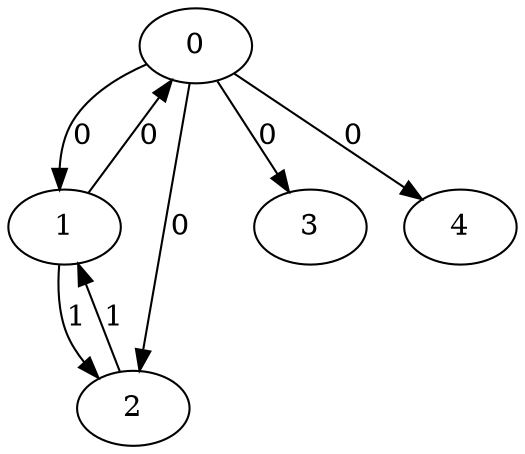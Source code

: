 // Source:68 Canonical: -1 0 0 0 0 0 -1 1 -1 -1 -1 1 -1 -1 -1 -1 -1 -1 -1 -1 -1 -1 -1 -1 -1
digraph HRA_from_68_graph_000 {
  0 -> 1 [label="0"];
  0 -> 2 [label="0"];
  0 -> 3 [label="0"];
  1 -> 0 [label="0"];
  1 -> 2 [label="1"];
  2 -> 1 [label="1"];
  0 -> 4 [label="0"];
}

// Source:68 Canonical: -1 0 0 0 0 0 -1 1 -1 -1 -1 1 -1 -1 -1 -1 -1 -1 -1 -1 0 -1 -1 -1 -1
digraph HRA_from_68_graph_001 {
  0 -> 1 [label="0"];
  0 -> 2 [label="0"];
  0 -> 3 [label="0"];
  1 -> 0 [label="0"];
  1 -> 2 [label="1"];
  2 -> 1 [label="1"];
  0 -> 4 [label="0"];
  4 -> 0 [label="0"];
}

// Source:68 Canonical: -1 0 0 0 -1 0 -1 1 -1 0 -1 1 -1 -1 -1 -1 -1 -1 -1 -1 -1 -1 -1 -1 -1
digraph HRA_from_68_graph_002 {
  0 -> 1 [label="0"];
  0 -> 2 [label="0"];
  0 -> 3 [label="0"];
  1 -> 0 [label="0"];
  1 -> 2 [label="1"];
  2 -> 1 [label="1"];
  1 -> 4 [label="0"];
}

// Source:68 Canonical: -1 0 0 0 0 0 -1 1 -1 0 -1 1 -1 -1 -1 -1 -1 -1 -1 -1 -1 -1 -1 -1 -1
digraph HRA_from_68_graph_003 {
  0 -> 1 [label="0"];
  0 -> 2 [label="0"];
  0 -> 3 [label="0"];
  1 -> 0 [label="0"];
  1 -> 2 [label="1"];
  2 -> 1 [label="1"];
  0 -> 4 [label="0"];
  1 -> 4 [label="0"];
}

// Source:68 Canonical: -1 0 0 0 -1 0 -1 1 -1 0 -1 1 -1 -1 -1 -1 -1 -1 -1 -1 0 -1 -1 -1 -1
digraph HRA_from_68_graph_004 {
  0 -> 1 [label="0"];
  0 -> 2 [label="0"];
  0 -> 3 [label="0"];
  1 -> 0 [label="0"];
  1 -> 2 [label="1"];
  2 -> 1 [label="1"];
  4 -> 0 [label="0"];
  1 -> 4 [label="0"];
}

// Source:68 Canonical: -1 0 0 0 0 0 -1 1 -1 0 -1 1 -1 -1 -1 -1 -1 -1 -1 -1 0 -1 -1 -1 -1
digraph HRA_from_68_graph_005 {
  0 -> 1 [label="0"];
  0 -> 2 [label="0"];
  0 -> 3 [label="0"];
  1 -> 0 [label="0"];
  1 -> 2 [label="1"];
  2 -> 1 [label="1"];
  0 -> 4 [label="0"];
  4 -> 0 [label="0"];
  1 -> 4 [label="0"];
}

// Source:68 Canonical: -1 0 0 0 0 0 -1 1 -1 -1 -1 1 -1 -1 -1 -1 -1 -1 -1 -1 -1 0 -1 -1 -1
digraph HRA_from_68_graph_006 {
  0 -> 1 [label="0"];
  0 -> 2 [label="0"];
  0 -> 3 [label="0"];
  1 -> 0 [label="0"];
  1 -> 2 [label="1"];
  2 -> 1 [label="1"];
  0 -> 4 [label="0"];
  4 -> 1 [label="0"];
}

// Source:68 Canonical: -1 0 0 0 0 0 -1 1 -1 -1 -1 1 -1 -1 -1 -1 -1 -1 -1 -1 0 0 -1 -1 -1
digraph HRA_from_68_graph_007 {
  0 -> 1 [label="0"];
  0 -> 2 [label="0"];
  0 -> 3 [label="0"];
  1 -> 0 [label="0"];
  1 -> 2 [label="1"];
  2 -> 1 [label="1"];
  0 -> 4 [label="0"];
  4 -> 0 [label="0"];
  4 -> 1 [label="0"];
}

// Source:68 Canonical: -1 0 0 0 -1 0 -1 1 -1 0 -1 1 -1 -1 -1 -1 -1 -1 -1 -1 -1 0 -1 -1 -1
digraph HRA_from_68_graph_008 {
  0 -> 1 [label="0"];
  0 -> 2 [label="0"];
  0 -> 3 [label="0"];
  1 -> 0 [label="0"];
  1 -> 2 [label="1"];
  2 -> 1 [label="1"];
  1 -> 4 [label="0"];
  4 -> 1 [label="0"];
}

// Source:68 Canonical: -1 0 0 0 0 0 -1 1 -1 0 -1 1 -1 -1 -1 -1 -1 -1 -1 -1 -1 0 -1 -1 -1
digraph HRA_from_68_graph_009 {
  0 -> 1 [label="0"];
  0 -> 2 [label="0"];
  0 -> 3 [label="0"];
  1 -> 0 [label="0"];
  1 -> 2 [label="1"];
  2 -> 1 [label="1"];
  0 -> 4 [label="0"];
  1 -> 4 [label="0"];
  4 -> 1 [label="0"];
}

// Source:68 Canonical: -1 0 0 0 -1 0 -1 1 -1 0 -1 1 -1 -1 -1 -1 -1 -1 -1 -1 0 0 -1 -1 -1
digraph HRA_from_68_graph_010 {
  0 -> 1 [label="0"];
  0 -> 2 [label="0"];
  0 -> 3 [label="0"];
  1 -> 0 [label="0"];
  1 -> 2 [label="1"];
  2 -> 1 [label="1"];
  4 -> 0 [label="0"];
  1 -> 4 [label="0"];
  4 -> 1 [label="0"];
}

// Source:68 Canonical: -1 0 0 0 0 0 -1 1 -1 0 -1 1 -1 -1 -1 -1 -1 -1 -1 -1 0 0 -1 -1 -1
digraph HRA_from_68_graph_011 {
  0 -> 1 [label="0"];
  0 -> 2 [label="0"];
  0 -> 3 [label="0"];
  1 -> 0 [label="0"];
  1 -> 2 [label="1"];
  2 -> 1 [label="1"];
  0 -> 4 [label="0"];
  4 -> 0 [label="0"];
  1 -> 4 [label="0"];
  4 -> 1 [label="0"];
}

// Source:68 Canonical: -1 0 0 0 -1 0 -1 1 -1 -1 -1 1 -1 -1 0 -1 -1 -1 -1 -1 -1 -1 -1 -1 -1
digraph HRA_from_68_graph_012 {
  0 -> 1 [label="0"];
  0 -> 2 [label="0"];
  0 -> 3 [label="0"];
  1 -> 0 [label="0"];
  1 -> 2 [label="1"];
  2 -> 1 [label="1"];
  2 -> 4 [label="0"];
}

// Source:68 Canonical: -1 0 0 0 0 0 -1 1 -1 -1 -1 1 -1 -1 0 -1 -1 -1 -1 -1 -1 -1 -1 -1 -1
digraph HRA_from_68_graph_013 {
  0 -> 1 [label="0"];
  0 -> 2 [label="0"];
  0 -> 3 [label="0"];
  1 -> 0 [label="0"];
  1 -> 2 [label="1"];
  2 -> 1 [label="1"];
  0 -> 4 [label="0"];
  2 -> 4 [label="0"];
}

// Source:68 Canonical: -1 0 0 0 -1 0 -1 1 -1 -1 -1 1 -1 -1 0 -1 -1 -1 -1 -1 0 -1 -1 -1 -1
digraph HRA_from_68_graph_014 {
  0 -> 1 [label="0"];
  0 -> 2 [label="0"];
  0 -> 3 [label="0"];
  1 -> 0 [label="0"];
  1 -> 2 [label="1"];
  2 -> 1 [label="1"];
  4 -> 0 [label="0"];
  2 -> 4 [label="0"];
}

// Source:68 Canonical: -1 0 0 0 0 0 -1 1 -1 -1 -1 1 -1 -1 0 -1 -1 -1 -1 -1 0 -1 -1 -1 -1
digraph HRA_from_68_graph_015 {
  0 -> 1 [label="0"];
  0 -> 2 [label="0"];
  0 -> 3 [label="0"];
  1 -> 0 [label="0"];
  1 -> 2 [label="1"];
  2 -> 1 [label="1"];
  0 -> 4 [label="0"];
  4 -> 0 [label="0"];
  2 -> 4 [label="0"];
}

// Source:68 Canonical: -1 0 0 0 -1 0 -1 1 -1 0 -1 1 -1 -1 0 -1 -1 -1 -1 -1 -1 -1 -1 -1 -1
digraph HRA_from_68_graph_016 {
  0 -> 1 [label="0"];
  0 -> 2 [label="0"];
  0 -> 3 [label="0"];
  1 -> 0 [label="0"];
  1 -> 2 [label="1"];
  2 -> 1 [label="1"];
  1 -> 4 [label="0"];
  2 -> 4 [label="0"];
}

// Source:68 Canonical: -1 0 0 0 0 0 -1 1 -1 0 -1 1 -1 -1 0 -1 -1 -1 -1 -1 -1 -1 -1 -1 -1
digraph HRA_from_68_graph_017 {
  0 -> 1 [label="0"];
  0 -> 2 [label="0"];
  0 -> 3 [label="0"];
  1 -> 0 [label="0"];
  1 -> 2 [label="1"];
  2 -> 1 [label="1"];
  0 -> 4 [label="0"];
  1 -> 4 [label="0"];
  2 -> 4 [label="0"];
}

// Source:68 Canonical: -1 0 0 0 -1 0 -1 1 -1 0 -1 1 -1 -1 0 -1 -1 -1 -1 -1 0 -1 -1 -1 -1
digraph HRA_from_68_graph_018 {
  0 -> 1 [label="0"];
  0 -> 2 [label="0"];
  0 -> 3 [label="0"];
  1 -> 0 [label="0"];
  1 -> 2 [label="1"];
  2 -> 1 [label="1"];
  4 -> 0 [label="0"];
  1 -> 4 [label="0"];
  2 -> 4 [label="0"];
}

// Source:68 Canonical: -1 0 0 0 0 0 -1 1 -1 0 -1 1 -1 -1 0 -1 -1 -1 -1 -1 0 -1 -1 -1 -1
digraph HRA_from_68_graph_019 {
  0 -> 1 [label="0"];
  0 -> 2 [label="0"];
  0 -> 3 [label="0"];
  1 -> 0 [label="0"];
  1 -> 2 [label="1"];
  2 -> 1 [label="1"];
  0 -> 4 [label="0"];
  4 -> 0 [label="0"];
  1 -> 4 [label="0"];
  2 -> 4 [label="0"];
}

// Source:68 Canonical: -1 0 0 0 -1 0 -1 1 -1 -1 -1 1 -1 -1 0 -1 -1 -1 -1 -1 -1 0 -1 -1 -1
digraph HRA_from_68_graph_020 {
  0 -> 1 [label="0"];
  0 -> 2 [label="0"];
  0 -> 3 [label="0"];
  1 -> 0 [label="0"];
  1 -> 2 [label="1"];
  2 -> 1 [label="1"];
  4 -> 1 [label="0"];
  2 -> 4 [label="0"];
}

// Source:68 Canonical: -1 0 0 0 0 0 -1 1 -1 -1 -1 1 -1 -1 0 -1 -1 -1 -1 -1 -1 0 -1 -1 -1
digraph HRA_from_68_graph_021 {
  0 -> 1 [label="0"];
  0 -> 2 [label="0"];
  0 -> 3 [label="0"];
  1 -> 0 [label="0"];
  1 -> 2 [label="1"];
  2 -> 1 [label="1"];
  0 -> 4 [label="0"];
  4 -> 1 [label="0"];
  2 -> 4 [label="0"];
}

// Source:68 Canonical: -1 0 0 0 -1 0 -1 1 -1 -1 -1 1 -1 -1 0 -1 -1 -1 -1 -1 0 0 -1 -1 -1
digraph HRA_from_68_graph_022 {
  0 -> 1 [label="0"];
  0 -> 2 [label="0"];
  0 -> 3 [label="0"];
  1 -> 0 [label="0"];
  1 -> 2 [label="1"];
  2 -> 1 [label="1"];
  4 -> 0 [label="0"];
  4 -> 1 [label="0"];
  2 -> 4 [label="0"];
}

// Source:68 Canonical: -1 0 0 0 0 0 -1 1 -1 -1 -1 1 -1 -1 0 -1 -1 -1 -1 -1 0 0 -1 -1 -1
digraph HRA_from_68_graph_023 {
  0 -> 1 [label="0"];
  0 -> 2 [label="0"];
  0 -> 3 [label="0"];
  1 -> 0 [label="0"];
  1 -> 2 [label="1"];
  2 -> 1 [label="1"];
  0 -> 4 [label="0"];
  4 -> 0 [label="0"];
  4 -> 1 [label="0"];
  2 -> 4 [label="0"];
}

// Source:68 Canonical: -1 0 0 0 -1 0 -1 1 -1 0 -1 1 -1 -1 0 -1 -1 -1 -1 -1 -1 0 -1 -1 -1
digraph HRA_from_68_graph_024 {
  0 -> 1 [label="0"];
  0 -> 2 [label="0"];
  0 -> 3 [label="0"];
  1 -> 0 [label="0"];
  1 -> 2 [label="1"];
  2 -> 1 [label="1"];
  1 -> 4 [label="0"];
  4 -> 1 [label="0"];
  2 -> 4 [label="0"];
}

// Source:68 Canonical: -1 0 0 0 0 0 -1 1 -1 0 -1 1 -1 -1 0 -1 -1 -1 -1 -1 -1 0 -1 -1 -1
digraph HRA_from_68_graph_025 {
  0 -> 1 [label="0"];
  0 -> 2 [label="0"];
  0 -> 3 [label="0"];
  1 -> 0 [label="0"];
  1 -> 2 [label="1"];
  2 -> 1 [label="1"];
  0 -> 4 [label="0"];
  1 -> 4 [label="0"];
  4 -> 1 [label="0"];
  2 -> 4 [label="0"];
}

// Source:68 Canonical: -1 0 0 0 -1 0 -1 1 -1 0 -1 1 -1 -1 0 -1 -1 -1 -1 -1 0 0 -1 -1 -1
digraph HRA_from_68_graph_026 {
  0 -> 1 [label="0"];
  0 -> 2 [label="0"];
  0 -> 3 [label="0"];
  1 -> 0 [label="0"];
  1 -> 2 [label="1"];
  2 -> 1 [label="1"];
  4 -> 0 [label="0"];
  1 -> 4 [label="0"];
  4 -> 1 [label="0"];
  2 -> 4 [label="0"];
}

// Source:68 Canonical: -1 0 0 0 0 0 -1 1 -1 0 -1 1 -1 -1 0 -1 -1 -1 -1 -1 0 0 -1 -1 -1
digraph HRA_from_68_graph_027 {
  0 -> 1 [label="0"];
  0 -> 2 [label="0"];
  0 -> 3 [label="0"];
  1 -> 0 [label="0"];
  1 -> 2 [label="1"];
  2 -> 1 [label="1"];
  0 -> 4 [label="0"];
  4 -> 0 [label="0"];
  1 -> 4 [label="0"];
  4 -> 1 [label="0"];
  2 -> 4 [label="0"];
}

// Source:68 Canonical: -1 0 0 0 0 0 -1 1 -1 -1 -1 1 -1 -1 -1 -1 -1 -1 -1 -1 -1 -1 0 -1 -1
digraph HRA_from_68_graph_028 {
  0 -> 1 [label="0"];
  0 -> 2 [label="0"];
  0 -> 3 [label="0"];
  1 -> 0 [label="0"];
  1 -> 2 [label="1"];
  2 -> 1 [label="1"];
  0 -> 4 [label="0"];
  4 -> 2 [label="0"];
}

// Source:68 Canonical: -1 0 0 0 0 0 -1 1 -1 -1 -1 1 -1 -1 -1 -1 -1 -1 -1 -1 0 -1 0 -1 -1
digraph HRA_from_68_graph_029 {
  0 -> 1 [label="0"];
  0 -> 2 [label="0"];
  0 -> 3 [label="0"];
  1 -> 0 [label="0"];
  1 -> 2 [label="1"];
  2 -> 1 [label="1"];
  0 -> 4 [label="0"];
  4 -> 0 [label="0"];
  4 -> 2 [label="0"];
}

// Source:68 Canonical: -1 0 0 0 -1 0 -1 1 -1 0 -1 1 -1 -1 -1 -1 -1 -1 -1 -1 -1 -1 0 -1 -1
digraph HRA_from_68_graph_030 {
  0 -> 1 [label="0"];
  0 -> 2 [label="0"];
  0 -> 3 [label="0"];
  1 -> 0 [label="0"];
  1 -> 2 [label="1"];
  2 -> 1 [label="1"];
  1 -> 4 [label="0"];
  4 -> 2 [label="0"];
}

// Source:68 Canonical: -1 0 0 0 0 0 -1 1 -1 0 -1 1 -1 -1 -1 -1 -1 -1 -1 -1 -1 -1 0 -1 -1
digraph HRA_from_68_graph_031 {
  0 -> 1 [label="0"];
  0 -> 2 [label="0"];
  0 -> 3 [label="0"];
  1 -> 0 [label="0"];
  1 -> 2 [label="1"];
  2 -> 1 [label="1"];
  0 -> 4 [label="0"];
  1 -> 4 [label="0"];
  4 -> 2 [label="0"];
}

// Source:68 Canonical: -1 0 0 0 -1 0 -1 1 -1 0 -1 1 -1 -1 -1 -1 -1 -1 -1 -1 0 -1 0 -1 -1
digraph HRA_from_68_graph_032 {
  0 -> 1 [label="0"];
  0 -> 2 [label="0"];
  0 -> 3 [label="0"];
  1 -> 0 [label="0"];
  1 -> 2 [label="1"];
  2 -> 1 [label="1"];
  4 -> 0 [label="0"];
  1 -> 4 [label="0"];
  4 -> 2 [label="0"];
}

// Source:68 Canonical: -1 0 0 0 0 0 -1 1 -1 0 -1 1 -1 -1 -1 -1 -1 -1 -1 -1 0 -1 0 -1 -1
digraph HRA_from_68_graph_033 {
  0 -> 1 [label="0"];
  0 -> 2 [label="0"];
  0 -> 3 [label="0"];
  1 -> 0 [label="0"];
  1 -> 2 [label="1"];
  2 -> 1 [label="1"];
  0 -> 4 [label="0"];
  4 -> 0 [label="0"];
  1 -> 4 [label="0"];
  4 -> 2 [label="0"];
}

// Source:68 Canonical: -1 0 0 0 0 0 -1 1 -1 -1 -1 1 -1 -1 -1 -1 -1 -1 -1 -1 -1 0 0 -1 -1
digraph HRA_from_68_graph_034 {
  0 -> 1 [label="0"];
  0 -> 2 [label="0"];
  0 -> 3 [label="0"];
  1 -> 0 [label="0"];
  1 -> 2 [label="1"];
  2 -> 1 [label="1"];
  0 -> 4 [label="0"];
  4 -> 1 [label="0"];
  4 -> 2 [label="0"];
}

// Source:68 Canonical: -1 0 0 0 0 0 -1 1 -1 -1 -1 1 -1 -1 -1 -1 -1 -1 -1 -1 0 0 0 -1 -1
digraph HRA_from_68_graph_035 {
  0 -> 1 [label="0"];
  0 -> 2 [label="0"];
  0 -> 3 [label="0"];
  1 -> 0 [label="0"];
  1 -> 2 [label="1"];
  2 -> 1 [label="1"];
  0 -> 4 [label="0"];
  4 -> 0 [label="0"];
  4 -> 1 [label="0"];
  4 -> 2 [label="0"];
}

// Source:68 Canonical: -1 0 0 0 -1 0 -1 1 -1 0 -1 1 -1 -1 -1 -1 -1 -1 -1 -1 -1 0 0 -1 -1
digraph HRA_from_68_graph_036 {
  0 -> 1 [label="0"];
  0 -> 2 [label="0"];
  0 -> 3 [label="0"];
  1 -> 0 [label="0"];
  1 -> 2 [label="1"];
  2 -> 1 [label="1"];
  1 -> 4 [label="0"];
  4 -> 1 [label="0"];
  4 -> 2 [label="0"];
}

// Source:68 Canonical: -1 0 0 0 0 0 -1 1 -1 0 -1 1 -1 -1 -1 -1 -1 -1 -1 -1 -1 0 0 -1 -1
digraph HRA_from_68_graph_037 {
  0 -> 1 [label="0"];
  0 -> 2 [label="0"];
  0 -> 3 [label="0"];
  1 -> 0 [label="0"];
  1 -> 2 [label="1"];
  2 -> 1 [label="1"];
  0 -> 4 [label="0"];
  1 -> 4 [label="0"];
  4 -> 1 [label="0"];
  4 -> 2 [label="0"];
}

// Source:68 Canonical: -1 0 0 0 -1 0 -1 1 -1 0 -1 1 -1 -1 -1 -1 -1 -1 -1 -1 0 0 0 -1 -1
digraph HRA_from_68_graph_038 {
  0 -> 1 [label="0"];
  0 -> 2 [label="0"];
  0 -> 3 [label="0"];
  1 -> 0 [label="0"];
  1 -> 2 [label="1"];
  2 -> 1 [label="1"];
  4 -> 0 [label="0"];
  1 -> 4 [label="0"];
  4 -> 1 [label="0"];
  4 -> 2 [label="0"];
}

// Source:68 Canonical: -1 0 0 0 0 0 -1 1 -1 0 -1 1 -1 -1 -1 -1 -1 -1 -1 -1 0 0 0 -1 -1
digraph HRA_from_68_graph_039 {
  0 -> 1 [label="0"];
  0 -> 2 [label="0"];
  0 -> 3 [label="0"];
  1 -> 0 [label="0"];
  1 -> 2 [label="1"];
  2 -> 1 [label="1"];
  0 -> 4 [label="0"];
  4 -> 0 [label="0"];
  1 -> 4 [label="0"];
  4 -> 1 [label="0"];
  4 -> 2 [label="0"];
}

// Source:68 Canonical: -1 0 0 0 -1 0 -1 1 -1 -1 -1 1 -1 -1 0 -1 -1 -1 -1 -1 -1 -1 0 -1 -1
digraph HRA_from_68_graph_040 {
  0 -> 1 [label="0"];
  0 -> 2 [label="0"];
  0 -> 3 [label="0"];
  1 -> 0 [label="0"];
  1 -> 2 [label="1"];
  2 -> 1 [label="1"];
  2 -> 4 [label="0"];
  4 -> 2 [label="0"];
}

// Source:68 Canonical: -1 0 0 0 0 0 -1 1 -1 -1 -1 1 -1 -1 0 -1 -1 -1 -1 -1 -1 -1 0 -1 -1
digraph HRA_from_68_graph_041 {
  0 -> 1 [label="0"];
  0 -> 2 [label="0"];
  0 -> 3 [label="0"];
  1 -> 0 [label="0"];
  1 -> 2 [label="1"];
  2 -> 1 [label="1"];
  0 -> 4 [label="0"];
  2 -> 4 [label="0"];
  4 -> 2 [label="0"];
}

// Source:68 Canonical: -1 0 0 0 -1 0 -1 1 -1 -1 -1 1 -1 -1 0 -1 -1 -1 -1 -1 0 -1 0 -1 -1
digraph HRA_from_68_graph_042 {
  0 -> 1 [label="0"];
  0 -> 2 [label="0"];
  0 -> 3 [label="0"];
  1 -> 0 [label="0"];
  1 -> 2 [label="1"];
  2 -> 1 [label="1"];
  4 -> 0 [label="0"];
  2 -> 4 [label="0"];
  4 -> 2 [label="0"];
}

// Source:68 Canonical: -1 0 0 0 0 0 -1 1 -1 -1 -1 1 -1 -1 0 -1 -1 -1 -1 -1 0 -1 0 -1 -1
digraph HRA_from_68_graph_043 {
  0 -> 1 [label="0"];
  0 -> 2 [label="0"];
  0 -> 3 [label="0"];
  1 -> 0 [label="0"];
  1 -> 2 [label="1"];
  2 -> 1 [label="1"];
  0 -> 4 [label="0"];
  4 -> 0 [label="0"];
  2 -> 4 [label="0"];
  4 -> 2 [label="0"];
}

// Source:68 Canonical: -1 0 0 0 -1 0 -1 1 -1 0 -1 1 -1 -1 0 -1 -1 -1 -1 -1 -1 -1 0 -1 -1
digraph HRA_from_68_graph_044 {
  0 -> 1 [label="0"];
  0 -> 2 [label="0"];
  0 -> 3 [label="0"];
  1 -> 0 [label="0"];
  1 -> 2 [label="1"];
  2 -> 1 [label="1"];
  1 -> 4 [label="0"];
  2 -> 4 [label="0"];
  4 -> 2 [label="0"];
}

// Source:68 Canonical: -1 0 0 0 0 0 -1 1 -1 0 -1 1 -1 -1 0 -1 -1 -1 -1 -1 -1 -1 0 -1 -1
digraph HRA_from_68_graph_045 {
  0 -> 1 [label="0"];
  0 -> 2 [label="0"];
  0 -> 3 [label="0"];
  1 -> 0 [label="0"];
  1 -> 2 [label="1"];
  2 -> 1 [label="1"];
  0 -> 4 [label="0"];
  1 -> 4 [label="0"];
  2 -> 4 [label="0"];
  4 -> 2 [label="0"];
}

// Source:68 Canonical: -1 0 0 0 -1 0 -1 1 -1 0 -1 1 -1 -1 0 -1 -1 -1 -1 -1 0 -1 0 -1 -1
digraph HRA_from_68_graph_046 {
  0 -> 1 [label="0"];
  0 -> 2 [label="0"];
  0 -> 3 [label="0"];
  1 -> 0 [label="0"];
  1 -> 2 [label="1"];
  2 -> 1 [label="1"];
  4 -> 0 [label="0"];
  1 -> 4 [label="0"];
  2 -> 4 [label="0"];
  4 -> 2 [label="0"];
}

// Source:68 Canonical: -1 0 0 0 0 0 -1 1 -1 0 -1 1 -1 -1 0 -1 -1 -1 -1 -1 0 -1 0 -1 -1
digraph HRA_from_68_graph_047 {
  0 -> 1 [label="0"];
  0 -> 2 [label="0"];
  0 -> 3 [label="0"];
  1 -> 0 [label="0"];
  1 -> 2 [label="1"];
  2 -> 1 [label="1"];
  0 -> 4 [label="0"];
  4 -> 0 [label="0"];
  1 -> 4 [label="0"];
  2 -> 4 [label="0"];
  4 -> 2 [label="0"];
}

// Source:68 Canonical: -1 0 0 0 -1 0 -1 1 -1 -1 -1 1 -1 -1 0 -1 -1 -1 -1 -1 -1 0 0 -1 -1
digraph HRA_from_68_graph_048 {
  0 -> 1 [label="0"];
  0 -> 2 [label="0"];
  0 -> 3 [label="0"];
  1 -> 0 [label="0"];
  1 -> 2 [label="1"];
  2 -> 1 [label="1"];
  4 -> 1 [label="0"];
  2 -> 4 [label="0"];
  4 -> 2 [label="0"];
}

// Source:68 Canonical: -1 0 0 0 0 0 -1 1 -1 -1 -1 1 -1 -1 0 -1 -1 -1 -1 -1 -1 0 0 -1 -1
digraph HRA_from_68_graph_049 {
  0 -> 1 [label="0"];
  0 -> 2 [label="0"];
  0 -> 3 [label="0"];
  1 -> 0 [label="0"];
  1 -> 2 [label="1"];
  2 -> 1 [label="1"];
  0 -> 4 [label="0"];
  4 -> 1 [label="0"];
  2 -> 4 [label="0"];
  4 -> 2 [label="0"];
}

// Source:68 Canonical: -1 0 0 0 -1 0 -1 1 -1 -1 -1 1 -1 -1 0 -1 -1 -1 -1 -1 0 0 0 -1 -1
digraph HRA_from_68_graph_050 {
  0 -> 1 [label="0"];
  0 -> 2 [label="0"];
  0 -> 3 [label="0"];
  1 -> 0 [label="0"];
  1 -> 2 [label="1"];
  2 -> 1 [label="1"];
  4 -> 0 [label="0"];
  4 -> 1 [label="0"];
  2 -> 4 [label="0"];
  4 -> 2 [label="0"];
}

// Source:68 Canonical: -1 0 0 0 0 0 -1 1 -1 -1 -1 1 -1 -1 0 -1 -1 -1 -1 -1 0 0 0 -1 -1
digraph HRA_from_68_graph_051 {
  0 -> 1 [label="0"];
  0 -> 2 [label="0"];
  0 -> 3 [label="0"];
  1 -> 0 [label="0"];
  1 -> 2 [label="1"];
  2 -> 1 [label="1"];
  0 -> 4 [label="0"];
  4 -> 0 [label="0"];
  4 -> 1 [label="0"];
  2 -> 4 [label="0"];
  4 -> 2 [label="0"];
}

// Source:68 Canonical: -1 0 0 0 -1 0 -1 1 -1 0 -1 1 -1 -1 0 -1 -1 -1 -1 -1 -1 0 0 -1 -1
digraph HRA_from_68_graph_052 {
  0 -> 1 [label="0"];
  0 -> 2 [label="0"];
  0 -> 3 [label="0"];
  1 -> 0 [label="0"];
  1 -> 2 [label="1"];
  2 -> 1 [label="1"];
  1 -> 4 [label="0"];
  4 -> 1 [label="0"];
  2 -> 4 [label="0"];
  4 -> 2 [label="0"];
}

// Source:68 Canonical: -1 0 0 0 0 0 -1 1 -1 0 -1 1 -1 -1 0 -1 -1 -1 -1 -1 -1 0 0 -1 -1
digraph HRA_from_68_graph_053 {
  0 -> 1 [label="0"];
  0 -> 2 [label="0"];
  0 -> 3 [label="0"];
  1 -> 0 [label="0"];
  1 -> 2 [label="1"];
  2 -> 1 [label="1"];
  0 -> 4 [label="0"];
  1 -> 4 [label="0"];
  4 -> 1 [label="0"];
  2 -> 4 [label="0"];
  4 -> 2 [label="0"];
}

// Source:68 Canonical: -1 0 0 0 -1 0 -1 1 -1 0 -1 1 -1 -1 0 -1 -1 -1 -1 -1 0 0 0 -1 -1
digraph HRA_from_68_graph_054 {
  0 -> 1 [label="0"];
  0 -> 2 [label="0"];
  0 -> 3 [label="0"];
  1 -> 0 [label="0"];
  1 -> 2 [label="1"];
  2 -> 1 [label="1"];
  4 -> 0 [label="0"];
  1 -> 4 [label="0"];
  4 -> 1 [label="0"];
  2 -> 4 [label="0"];
  4 -> 2 [label="0"];
}

// Source:68 Canonical: -1 0 0 0 0 0 -1 1 -1 0 -1 1 -1 -1 0 -1 -1 -1 -1 -1 0 0 0 -1 -1
digraph HRA_from_68_graph_055 {
  0 -> 1 [label="0"];
  0 -> 2 [label="0"];
  0 -> 3 [label="0"];
  1 -> 0 [label="0"];
  1 -> 2 [label="1"];
  2 -> 1 [label="1"];
  0 -> 4 [label="0"];
  4 -> 0 [label="0"];
  1 -> 4 [label="0"];
  4 -> 1 [label="0"];
  2 -> 4 [label="0"];
  4 -> 2 [label="0"];
}

// Source:68 Canonical: -1 0 0 0 -1 0 -1 1 -1 -1 -1 1 -1 -1 -1 -1 -1 -1 -1 0 -1 -1 -1 -1 -1
digraph HRA_from_68_graph_056 {
  0 -> 1 [label="0"];
  0 -> 2 [label="0"];
  0 -> 3 [label="0"];
  1 -> 0 [label="0"];
  1 -> 2 [label="1"];
  2 -> 1 [label="1"];
  3 -> 4 [label="0"];
}

// Source:68 Canonical: -1 0 0 0 0 0 -1 1 -1 -1 -1 1 -1 -1 -1 -1 -1 -1 -1 0 -1 -1 -1 -1 -1
digraph HRA_from_68_graph_057 {
  0 -> 1 [label="0"];
  0 -> 2 [label="0"];
  0 -> 3 [label="0"];
  1 -> 0 [label="0"];
  1 -> 2 [label="1"];
  2 -> 1 [label="1"];
  0 -> 4 [label="0"];
  3 -> 4 [label="0"];
}

// Source:68 Canonical: -1 0 0 0 -1 0 -1 1 -1 -1 -1 1 -1 -1 -1 -1 -1 -1 -1 0 0 -1 -1 -1 -1
digraph HRA_from_68_graph_058 {
  0 -> 1 [label="0"];
  0 -> 2 [label="0"];
  0 -> 3 [label="0"];
  1 -> 0 [label="0"];
  1 -> 2 [label="1"];
  2 -> 1 [label="1"];
  4 -> 0 [label="0"];
  3 -> 4 [label="0"];
}

// Source:68 Canonical: -1 0 0 0 0 0 -1 1 -1 -1 -1 1 -1 -1 -1 -1 -1 -1 -1 0 0 -1 -1 -1 -1
digraph HRA_from_68_graph_059 {
  0 -> 1 [label="0"];
  0 -> 2 [label="0"];
  0 -> 3 [label="0"];
  1 -> 0 [label="0"];
  1 -> 2 [label="1"];
  2 -> 1 [label="1"];
  0 -> 4 [label="0"];
  4 -> 0 [label="0"];
  3 -> 4 [label="0"];
}

// Source:68 Canonical: -1 0 0 0 -1 0 -1 1 -1 0 -1 1 -1 -1 -1 -1 -1 -1 -1 0 -1 -1 -1 -1 -1
digraph HRA_from_68_graph_060 {
  0 -> 1 [label="0"];
  0 -> 2 [label="0"];
  0 -> 3 [label="0"];
  1 -> 0 [label="0"];
  1 -> 2 [label="1"];
  2 -> 1 [label="1"];
  1 -> 4 [label="0"];
  3 -> 4 [label="0"];
}

// Source:68 Canonical: -1 0 0 0 0 0 -1 1 -1 0 -1 1 -1 -1 -1 -1 -1 -1 -1 0 -1 -1 -1 -1 -1
digraph HRA_from_68_graph_061 {
  0 -> 1 [label="0"];
  0 -> 2 [label="0"];
  0 -> 3 [label="0"];
  1 -> 0 [label="0"];
  1 -> 2 [label="1"];
  2 -> 1 [label="1"];
  0 -> 4 [label="0"];
  1 -> 4 [label="0"];
  3 -> 4 [label="0"];
}

// Source:68 Canonical: -1 0 0 0 -1 0 -1 1 -1 0 -1 1 -1 -1 -1 -1 -1 -1 -1 0 0 -1 -1 -1 -1
digraph HRA_from_68_graph_062 {
  0 -> 1 [label="0"];
  0 -> 2 [label="0"];
  0 -> 3 [label="0"];
  1 -> 0 [label="0"];
  1 -> 2 [label="1"];
  2 -> 1 [label="1"];
  4 -> 0 [label="0"];
  1 -> 4 [label="0"];
  3 -> 4 [label="0"];
}

// Source:68 Canonical: -1 0 0 0 0 0 -1 1 -1 0 -1 1 -1 -1 -1 -1 -1 -1 -1 0 0 -1 -1 -1 -1
digraph HRA_from_68_graph_063 {
  0 -> 1 [label="0"];
  0 -> 2 [label="0"];
  0 -> 3 [label="0"];
  1 -> 0 [label="0"];
  1 -> 2 [label="1"];
  2 -> 1 [label="1"];
  0 -> 4 [label="0"];
  4 -> 0 [label="0"];
  1 -> 4 [label="0"];
  3 -> 4 [label="0"];
}

// Source:68 Canonical: -1 0 0 0 -1 0 -1 1 -1 -1 -1 1 -1 -1 -1 -1 -1 -1 -1 0 -1 0 -1 -1 -1
digraph HRA_from_68_graph_064 {
  0 -> 1 [label="0"];
  0 -> 2 [label="0"];
  0 -> 3 [label="0"];
  1 -> 0 [label="0"];
  1 -> 2 [label="1"];
  2 -> 1 [label="1"];
  4 -> 1 [label="0"];
  3 -> 4 [label="0"];
}

// Source:68 Canonical: -1 0 0 0 0 0 -1 1 -1 -1 -1 1 -1 -1 -1 -1 -1 -1 -1 0 -1 0 -1 -1 -1
digraph HRA_from_68_graph_065 {
  0 -> 1 [label="0"];
  0 -> 2 [label="0"];
  0 -> 3 [label="0"];
  1 -> 0 [label="0"];
  1 -> 2 [label="1"];
  2 -> 1 [label="1"];
  0 -> 4 [label="0"];
  4 -> 1 [label="0"];
  3 -> 4 [label="0"];
}

// Source:68 Canonical: -1 0 0 0 -1 0 -1 1 -1 -1 -1 1 -1 -1 -1 -1 -1 -1 -1 0 0 0 -1 -1 -1
digraph HRA_from_68_graph_066 {
  0 -> 1 [label="0"];
  0 -> 2 [label="0"];
  0 -> 3 [label="0"];
  1 -> 0 [label="0"];
  1 -> 2 [label="1"];
  2 -> 1 [label="1"];
  4 -> 0 [label="0"];
  4 -> 1 [label="0"];
  3 -> 4 [label="0"];
}

// Source:68 Canonical: -1 0 0 0 0 0 -1 1 -1 -1 -1 1 -1 -1 -1 -1 -1 -1 -1 0 0 0 -1 -1 -1
digraph HRA_from_68_graph_067 {
  0 -> 1 [label="0"];
  0 -> 2 [label="0"];
  0 -> 3 [label="0"];
  1 -> 0 [label="0"];
  1 -> 2 [label="1"];
  2 -> 1 [label="1"];
  0 -> 4 [label="0"];
  4 -> 0 [label="0"];
  4 -> 1 [label="0"];
  3 -> 4 [label="0"];
}

// Source:68 Canonical: -1 0 0 0 -1 0 -1 1 -1 0 -1 1 -1 -1 -1 -1 -1 -1 -1 0 -1 0 -1 -1 -1
digraph HRA_from_68_graph_068 {
  0 -> 1 [label="0"];
  0 -> 2 [label="0"];
  0 -> 3 [label="0"];
  1 -> 0 [label="0"];
  1 -> 2 [label="1"];
  2 -> 1 [label="1"];
  1 -> 4 [label="0"];
  4 -> 1 [label="0"];
  3 -> 4 [label="0"];
}

// Source:68 Canonical: -1 0 0 0 0 0 -1 1 -1 0 -1 1 -1 -1 -1 -1 -1 -1 -1 0 -1 0 -1 -1 -1
digraph HRA_from_68_graph_069 {
  0 -> 1 [label="0"];
  0 -> 2 [label="0"];
  0 -> 3 [label="0"];
  1 -> 0 [label="0"];
  1 -> 2 [label="1"];
  2 -> 1 [label="1"];
  0 -> 4 [label="0"];
  1 -> 4 [label="0"];
  4 -> 1 [label="0"];
  3 -> 4 [label="0"];
}

// Source:68 Canonical: -1 0 0 0 -1 0 -1 1 -1 0 -1 1 -1 -1 -1 -1 -1 -1 -1 0 0 0 -1 -1 -1
digraph HRA_from_68_graph_070 {
  0 -> 1 [label="0"];
  0 -> 2 [label="0"];
  0 -> 3 [label="0"];
  1 -> 0 [label="0"];
  1 -> 2 [label="1"];
  2 -> 1 [label="1"];
  4 -> 0 [label="0"];
  1 -> 4 [label="0"];
  4 -> 1 [label="0"];
  3 -> 4 [label="0"];
}

// Source:68 Canonical: -1 0 0 0 0 0 -1 1 -1 0 -1 1 -1 -1 -1 -1 -1 -1 -1 0 0 0 -1 -1 -1
digraph HRA_from_68_graph_071 {
  0 -> 1 [label="0"];
  0 -> 2 [label="0"];
  0 -> 3 [label="0"];
  1 -> 0 [label="0"];
  1 -> 2 [label="1"];
  2 -> 1 [label="1"];
  0 -> 4 [label="0"];
  4 -> 0 [label="0"];
  1 -> 4 [label="0"];
  4 -> 1 [label="0"];
  3 -> 4 [label="0"];
}

// Source:68 Canonical: -1 0 0 0 -1 0 -1 1 -1 -1 -1 1 -1 -1 0 -1 -1 -1 -1 0 -1 -1 -1 -1 -1
digraph HRA_from_68_graph_072 {
  0 -> 1 [label="0"];
  0 -> 2 [label="0"];
  0 -> 3 [label="0"];
  1 -> 0 [label="0"];
  1 -> 2 [label="1"];
  2 -> 1 [label="1"];
  2 -> 4 [label="0"];
  3 -> 4 [label="0"];
}

// Source:68 Canonical: -1 0 0 0 0 0 -1 1 -1 -1 -1 1 -1 -1 0 -1 -1 -1 -1 0 -1 -1 -1 -1 -1
digraph HRA_from_68_graph_073 {
  0 -> 1 [label="0"];
  0 -> 2 [label="0"];
  0 -> 3 [label="0"];
  1 -> 0 [label="0"];
  1 -> 2 [label="1"];
  2 -> 1 [label="1"];
  0 -> 4 [label="0"];
  2 -> 4 [label="0"];
  3 -> 4 [label="0"];
}

// Source:68 Canonical: -1 0 0 0 -1 0 -1 1 -1 -1 -1 1 -1 -1 0 -1 -1 -1 -1 0 0 -1 -1 -1 -1
digraph HRA_from_68_graph_074 {
  0 -> 1 [label="0"];
  0 -> 2 [label="0"];
  0 -> 3 [label="0"];
  1 -> 0 [label="0"];
  1 -> 2 [label="1"];
  2 -> 1 [label="1"];
  4 -> 0 [label="0"];
  2 -> 4 [label="0"];
  3 -> 4 [label="0"];
}

// Source:68 Canonical: -1 0 0 0 0 0 -1 1 -1 -1 -1 1 -1 -1 0 -1 -1 -1 -1 0 0 -1 -1 -1 -1
digraph HRA_from_68_graph_075 {
  0 -> 1 [label="0"];
  0 -> 2 [label="0"];
  0 -> 3 [label="0"];
  1 -> 0 [label="0"];
  1 -> 2 [label="1"];
  2 -> 1 [label="1"];
  0 -> 4 [label="0"];
  4 -> 0 [label="0"];
  2 -> 4 [label="0"];
  3 -> 4 [label="0"];
}

// Source:68 Canonical: -1 0 0 0 -1 0 -1 1 -1 0 -1 1 -1 -1 0 -1 -1 -1 -1 0 -1 -1 -1 -1 -1
digraph HRA_from_68_graph_076 {
  0 -> 1 [label="0"];
  0 -> 2 [label="0"];
  0 -> 3 [label="0"];
  1 -> 0 [label="0"];
  1 -> 2 [label="1"];
  2 -> 1 [label="1"];
  1 -> 4 [label="0"];
  2 -> 4 [label="0"];
  3 -> 4 [label="0"];
}

// Source:68 Canonical: -1 0 0 0 0 0 -1 1 -1 0 -1 1 -1 -1 0 -1 -1 -1 -1 0 -1 -1 -1 -1 -1
digraph HRA_from_68_graph_077 {
  0 -> 1 [label="0"];
  0 -> 2 [label="0"];
  0 -> 3 [label="0"];
  1 -> 0 [label="0"];
  1 -> 2 [label="1"];
  2 -> 1 [label="1"];
  0 -> 4 [label="0"];
  1 -> 4 [label="0"];
  2 -> 4 [label="0"];
  3 -> 4 [label="0"];
}

// Source:68 Canonical: -1 0 0 0 -1 0 -1 1 -1 0 -1 1 -1 -1 0 -1 -1 -1 -1 0 0 -1 -1 -1 -1
digraph HRA_from_68_graph_078 {
  0 -> 1 [label="0"];
  0 -> 2 [label="0"];
  0 -> 3 [label="0"];
  1 -> 0 [label="0"];
  1 -> 2 [label="1"];
  2 -> 1 [label="1"];
  4 -> 0 [label="0"];
  1 -> 4 [label="0"];
  2 -> 4 [label="0"];
  3 -> 4 [label="0"];
}

// Source:68 Canonical: -1 0 0 0 0 0 -1 1 -1 0 -1 1 -1 -1 0 -1 -1 -1 -1 0 0 -1 -1 -1 -1
digraph HRA_from_68_graph_079 {
  0 -> 1 [label="0"];
  0 -> 2 [label="0"];
  0 -> 3 [label="0"];
  1 -> 0 [label="0"];
  1 -> 2 [label="1"];
  2 -> 1 [label="1"];
  0 -> 4 [label="0"];
  4 -> 0 [label="0"];
  1 -> 4 [label="0"];
  2 -> 4 [label="0"];
  3 -> 4 [label="0"];
}

// Source:68 Canonical: -1 0 0 0 -1 0 -1 1 -1 -1 -1 1 -1 -1 0 -1 -1 -1 -1 0 -1 0 -1 -1 -1
digraph HRA_from_68_graph_080 {
  0 -> 1 [label="0"];
  0 -> 2 [label="0"];
  0 -> 3 [label="0"];
  1 -> 0 [label="0"];
  1 -> 2 [label="1"];
  2 -> 1 [label="1"];
  4 -> 1 [label="0"];
  2 -> 4 [label="0"];
  3 -> 4 [label="0"];
}

// Source:68 Canonical: -1 0 0 0 0 0 -1 1 -1 -1 -1 1 -1 -1 0 -1 -1 -1 -1 0 -1 0 -1 -1 -1
digraph HRA_from_68_graph_081 {
  0 -> 1 [label="0"];
  0 -> 2 [label="0"];
  0 -> 3 [label="0"];
  1 -> 0 [label="0"];
  1 -> 2 [label="1"];
  2 -> 1 [label="1"];
  0 -> 4 [label="0"];
  4 -> 1 [label="0"];
  2 -> 4 [label="0"];
  3 -> 4 [label="0"];
}

// Source:68 Canonical: -1 0 0 0 -1 0 -1 1 -1 -1 -1 1 -1 -1 0 -1 -1 -1 -1 0 0 0 -1 -1 -1
digraph HRA_from_68_graph_082 {
  0 -> 1 [label="0"];
  0 -> 2 [label="0"];
  0 -> 3 [label="0"];
  1 -> 0 [label="0"];
  1 -> 2 [label="1"];
  2 -> 1 [label="1"];
  4 -> 0 [label="0"];
  4 -> 1 [label="0"];
  2 -> 4 [label="0"];
  3 -> 4 [label="0"];
}

// Source:68 Canonical: -1 0 0 0 0 0 -1 1 -1 -1 -1 1 -1 -1 0 -1 -1 -1 -1 0 0 0 -1 -1 -1
digraph HRA_from_68_graph_083 {
  0 -> 1 [label="0"];
  0 -> 2 [label="0"];
  0 -> 3 [label="0"];
  1 -> 0 [label="0"];
  1 -> 2 [label="1"];
  2 -> 1 [label="1"];
  0 -> 4 [label="0"];
  4 -> 0 [label="0"];
  4 -> 1 [label="0"];
  2 -> 4 [label="0"];
  3 -> 4 [label="0"];
}

// Source:68 Canonical: -1 0 0 0 -1 0 -1 1 -1 0 -1 1 -1 -1 0 -1 -1 -1 -1 0 -1 0 -1 -1 -1
digraph HRA_from_68_graph_084 {
  0 -> 1 [label="0"];
  0 -> 2 [label="0"];
  0 -> 3 [label="0"];
  1 -> 0 [label="0"];
  1 -> 2 [label="1"];
  2 -> 1 [label="1"];
  1 -> 4 [label="0"];
  4 -> 1 [label="0"];
  2 -> 4 [label="0"];
  3 -> 4 [label="0"];
}

// Source:68 Canonical: -1 0 0 0 0 0 -1 1 -1 0 -1 1 -1 -1 0 -1 -1 -1 -1 0 -1 0 -1 -1 -1
digraph HRA_from_68_graph_085 {
  0 -> 1 [label="0"];
  0 -> 2 [label="0"];
  0 -> 3 [label="0"];
  1 -> 0 [label="0"];
  1 -> 2 [label="1"];
  2 -> 1 [label="1"];
  0 -> 4 [label="0"];
  1 -> 4 [label="0"];
  4 -> 1 [label="0"];
  2 -> 4 [label="0"];
  3 -> 4 [label="0"];
}

// Source:68 Canonical: -1 0 0 0 -1 0 -1 1 -1 0 -1 1 -1 -1 0 -1 -1 -1 -1 0 0 0 -1 -1 -1
digraph HRA_from_68_graph_086 {
  0 -> 1 [label="0"];
  0 -> 2 [label="0"];
  0 -> 3 [label="0"];
  1 -> 0 [label="0"];
  1 -> 2 [label="1"];
  2 -> 1 [label="1"];
  4 -> 0 [label="0"];
  1 -> 4 [label="0"];
  4 -> 1 [label="0"];
  2 -> 4 [label="0"];
  3 -> 4 [label="0"];
}

// Source:68 Canonical: -1 0 0 0 0 0 -1 1 -1 0 -1 1 -1 -1 0 -1 -1 -1 -1 0 0 0 -1 -1 -1
digraph HRA_from_68_graph_087 {
  0 -> 1 [label="0"];
  0 -> 2 [label="0"];
  0 -> 3 [label="0"];
  1 -> 0 [label="0"];
  1 -> 2 [label="1"];
  2 -> 1 [label="1"];
  0 -> 4 [label="0"];
  4 -> 0 [label="0"];
  1 -> 4 [label="0"];
  4 -> 1 [label="0"];
  2 -> 4 [label="0"];
  3 -> 4 [label="0"];
}

// Source:68 Canonical: -1 0 0 0 -1 0 -1 1 -1 -1 -1 1 -1 -1 -1 -1 -1 -1 -1 0 -1 -1 0 -1 -1
digraph HRA_from_68_graph_088 {
  0 -> 1 [label="0"];
  0 -> 2 [label="0"];
  0 -> 3 [label="0"];
  1 -> 0 [label="0"];
  1 -> 2 [label="1"];
  2 -> 1 [label="1"];
  4 -> 2 [label="0"];
  3 -> 4 [label="0"];
}

// Source:68 Canonical: -1 0 0 0 0 0 -1 1 -1 -1 -1 1 -1 -1 -1 -1 -1 -1 -1 0 -1 -1 0 -1 -1
digraph HRA_from_68_graph_089 {
  0 -> 1 [label="0"];
  0 -> 2 [label="0"];
  0 -> 3 [label="0"];
  1 -> 0 [label="0"];
  1 -> 2 [label="1"];
  2 -> 1 [label="1"];
  0 -> 4 [label="0"];
  4 -> 2 [label="0"];
  3 -> 4 [label="0"];
}

// Source:68 Canonical: -1 0 0 0 -1 0 -1 1 -1 -1 -1 1 -1 -1 -1 -1 -1 -1 -1 0 0 -1 0 -1 -1
digraph HRA_from_68_graph_090 {
  0 -> 1 [label="0"];
  0 -> 2 [label="0"];
  0 -> 3 [label="0"];
  1 -> 0 [label="0"];
  1 -> 2 [label="1"];
  2 -> 1 [label="1"];
  4 -> 0 [label="0"];
  4 -> 2 [label="0"];
  3 -> 4 [label="0"];
}

// Source:68 Canonical: -1 0 0 0 0 0 -1 1 -1 -1 -1 1 -1 -1 -1 -1 -1 -1 -1 0 0 -1 0 -1 -1
digraph HRA_from_68_graph_091 {
  0 -> 1 [label="0"];
  0 -> 2 [label="0"];
  0 -> 3 [label="0"];
  1 -> 0 [label="0"];
  1 -> 2 [label="1"];
  2 -> 1 [label="1"];
  0 -> 4 [label="0"];
  4 -> 0 [label="0"];
  4 -> 2 [label="0"];
  3 -> 4 [label="0"];
}

// Source:68 Canonical: -1 0 0 0 -1 0 -1 1 -1 0 -1 1 -1 -1 -1 -1 -1 -1 -1 0 -1 -1 0 -1 -1
digraph HRA_from_68_graph_092 {
  0 -> 1 [label="0"];
  0 -> 2 [label="0"];
  0 -> 3 [label="0"];
  1 -> 0 [label="0"];
  1 -> 2 [label="1"];
  2 -> 1 [label="1"];
  1 -> 4 [label="0"];
  4 -> 2 [label="0"];
  3 -> 4 [label="0"];
}

// Source:68 Canonical: -1 0 0 0 0 0 -1 1 -1 0 -1 1 -1 -1 -1 -1 -1 -1 -1 0 -1 -1 0 -1 -1
digraph HRA_from_68_graph_093 {
  0 -> 1 [label="0"];
  0 -> 2 [label="0"];
  0 -> 3 [label="0"];
  1 -> 0 [label="0"];
  1 -> 2 [label="1"];
  2 -> 1 [label="1"];
  0 -> 4 [label="0"];
  1 -> 4 [label="0"];
  4 -> 2 [label="0"];
  3 -> 4 [label="0"];
}

// Source:68 Canonical: -1 0 0 0 -1 0 -1 1 -1 0 -1 1 -1 -1 -1 -1 -1 -1 -1 0 0 -1 0 -1 -1
digraph HRA_from_68_graph_094 {
  0 -> 1 [label="0"];
  0 -> 2 [label="0"];
  0 -> 3 [label="0"];
  1 -> 0 [label="0"];
  1 -> 2 [label="1"];
  2 -> 1 [label="1"];
  4 -> 0 [label="0"];
  1 -> 4 [label="0"];
  4 -> 2 [label="0"];
  3 -> 4 [label="0"];
}

// Source:68 Canonical: -1 0 0 0 0 0 -1 1 -1 0 -1 1 -1 -1 -1 -1 -1 -1 -1 0 0 -1 0 -1 -1
digraph HRA_from_68_graph_095 {
  0 -> 1 [label="0"];
  0 -> 2 [label="0"];
  0 -> 3 [label="0"];
  1 -> 0 [label="0"];
  1 -> 2 [label="1"];
  2 -> 1 [label="1"];
  0 -> 4 [label="0"];
  4 -> 0 [label="0"];
  1 -> 4 [label="0"];
  4 -> 2 [label="0"];
  3 -> 4 [label="0"];
}

// Source:68 Canonical: -1 0 0 0 -1 0 -1 1 -1 -1 -1 1 -1 -1 -1 -1 -1 -1 -1 0 -1 0 0 -1 -1
digraph HRA_from_68_graph_096 {
  0 -> 1 [label="0"];
  0 -> 2 [label="0"];
  0 -> 3 [label="0"];
  1 -> 0 [label="0"];
  1 -> 2 [label="1"];
  2 -> 1 [label="1"];
  4 -> 1 [label="0"];
  4 -> 2 [label="0"];
  3 -> 4 [label="0"];
}

// Source:68 Canonical: -1 0 0 0 0 0 -1 1 -1 -1 -1 1 -1 -1 -1 -1 -1 -1 -1 0 -1 0 0 -1 -1
digraph HRA_from_68_graph_097 {
  0 -> 1 [label="0"];
  0 -> 2 [label="0"];
  0 -> 3 [label="0"];
  1 -> 0 [label="0"];
  1 -> 2 [label="1"];
  2 -> 1 [label="1"];
  0 -> 4 [label="0"];
  4 -> 1 [label="0"];
  4 -> 2 [label="0"];
  3 -> 4 [label="0"];
}

// Source:68 Canonical: -1 0 0 0 -1 0 -1 1 -1 -1 -1 1 -1 -1 -1 -1 -1 -1 -1 0 0 0 0 -1 -1
digraph HRA_from_68_graph_098 {
  0 -> 1 [label="0"];
  0 -> 2 [label="0"];
  0 -> 3 [label="0"];
  1 -> 0 [label="0"];
  1 -> 2 [label="1"];
  2 -> 1 [label="1"];
  4 -> 0 [label="0"];
  4 -> 1 [label="0"];
  4 -> 2 [label="0"];
  3 -> 4 [label="0"];
}

// Source:68 Canonical: -1 0 0 0 0 0 -1 1 -1 -1 -1 1 -1 -1 -1 -1 -1 -1 -1 0 0 0 0 -1 -1
digraph HRA_from_68_graph_099 {
  0 -> 1 [label="0"];
  0 -> 2 [label="0"];
  0 -> 3 [label="0"];
  1 -> 0 [label="0"];
  1 -> 2 [label="1"];
  2 -> 1 [label="1"];
  0 -> 4 [label="0"];
  4 -> 0 [label="0"];
  4 -> 1 [label="0"];
  4 -> 2 [label="0"];
  3 -> 4 [label="0"];
}

// Source:68 Canonical: -1 0 0 0 -1 0 -1 1 -1 0 -1 1 -1 -1 -1 -1 -1 -1 -1 0 -1 0 0 -1 -1
digraph HRA_from_68_graph_100 {
  0 -> 1 [label="0"];
  0 -> 2 [label="0"];
  0 -> 3 [label="0"];
  1 -> 0 [label="0"];
  1 -> 2 [label="1"];
  2 -> 1 [label="1"];
  1 -> 4 [label="0"];
  4 -> 1 [label="0"];
  4 -> 2 [label="0"];
  3 -> 4 [label="0"];
}

// Source:68 Canonical: -1 0 0 0 0 0 -1 1 -1 0 -1 1 -1 -1 -1 -1 -1 -1 -1 0 -1 0 0 -1 -1
digraph HRA_from_68_graph_101 {
  0 -> 1 [label="0"];
  0 -> 2 [label="0"];
  0 -> 3 [label="0"];
  1 -> 0 [label="0"];
  1 -> 2 [label="1"];
  2 -> 1 [label="1"];
  0 -> 4 [label="0"];
  1 -> 4 [label="0"];
  4 -> 1 [label="0"];
  4 -> 2 [label="0"];
  3 -> 4 [label="0"];
}

// Source:68 Canonical: -1 0 0 0 -1 0 -1 1 -1 0 -1 1 -1 -1 -1 -1 -1 -1 -1 0 0 0 0 -1 -1
digraph HRA_from_68_graph_102 {
  0 -> 1 [label="0"];
  0 -> 2 [label="0"];
  0 -> 3 [label="0"];
  1 -> 0 [label="0"];
  1 -> 2 [label="1"];
  2 -> 1 [label="1"];
  4 -> 0 [label="0"];
  1 -> 4 [label="0"];
  4 -> 1 [label="0"];
  4 -> 2 [label="0"];
  3 -> 4 [label="0"];
}

// Source:68 Canonical: -1 0 0 0 0 0 -1 1 -1 0 -1 1 -1 -1 -1 -1 -1 -1 -1 0 0 0 0 -1 -1
digraph HRA_from_68_graph_103 {
  0 -> 1 [label="0"];
  0 -> 2 [label="0"];
  0 -> 3 [label="0"];
  1 -> 0 [label="0"];
  1 -> 2 [label="1"];
  2 -> 1 [label="1"];
  0 -> 4 [label="0"];
  4 -> 0 [label="0"];
  1 -> 4 [label="0"];
  4 -> 1 [label="0"];
  4 -> 2 [label="0"];
  3 -> 4 [label="0"];
}

// Source:68 Canonical: -1 0 0 0 -1 0 -1 1 -1 -1 -1 1 -1 -1 0 -1 -1 -1 -1 0 -1 -1 0 -1 -1
digraph HRA_from_68_graph_104 {
  0 -> 1 [label="0"];
  0 -> 2 [label="0"];
  0 -> 3 [label="0"];
  1 -> 0 [label="0"];
  1 -> 2 [label="1"];
  2 -> 1 [label="1"];
  2 -> 4 [label="0"];
  4 -> 2 [label="0"];
  3 -> 4 [label="0"];
}

// Source:68 Canonical: -1 0 0 0 0 0 -1 1 -1 -1 -1 1 -1 -1 0 -1 -1 -1 -1 0 -1 -1 0 -1 -1
digraph HRA_from_68_graph_105 {
  0 -> 1 [label="0"];
  0 -> 2 [label="0"];
  0 -> 3 [label="0"];
  1 -> 0 [label="0"];
  1 -> 2 [label="1"];
  2 -> 1 [label="1"];
  0 -> 4 [label="0"];
  2 -> 4 [label="0"];
  4 -> 2 [label="0"];
  3 -> 4 [label="0"];
}

// Source:68 Canonical: -1 0 0 0 -1 0 -1 1 -1 -1 -1 1 -1 -1 0 -1 -1 -1 -1 0 0 -1 0 -1 -1
digraph HRA_from_68_graph_106 {
  0 -> 1 [label="0"];
  0 -> 2 [label="0"];
  0 -> 3 [label="0"];
  1 -> 0 [label="0"];
  1 -> 2 [label="1"];
  2 -> 1 [label="1"];
  4 -> 0 [label="0"];
  2 -> 4 [label="0"];
  4 -> 2 [label="0"];
  3 -> 4 [label="0"];
}

// Source:68 Canonical: -1 0 0 0 0 0 -1 1 -1 -1 -1 1 -1 -1 0 -1 -1 -1 -1 0 0 -1 0 -1 -1
digraph HRA_from_68_graph_107 {
  0 -> 1 [label="0"];
  0 -> 2 [label="0"];
  0 -> 3 [label="0"];
  1 -> 0 [label="0"];
  1 -> 2 [label="1"];
  2 -> 1 [label="1"];
  0 -> 4 [label="0"];
  4 -> 0 [label="0"];
  2 -> 4 [label="0"];
  4 -> 2 [label="0"];
  3 -> 4 [label="0"];
}

// Source:68 Canonical: -1 0 0 0 -1 0 -1 1 -1 0 -1 1 -1 -1 0 -1 -1 -1 -1 0 -1 -1 0 -1 -1
digraph HRA_from_68_graph_108 {
  0 -> 1 [label="0"];
  0 -> 2 [label="0"];
  0 -> 3 [label="0"];
  1 -> 0 [label="0"];
  1 -> 2 [label="1"];
  2 -> 1 [label="1"];
  1 -> 4 [label="0"];
  2 -> 4 [label="0"];
  4 -> 2 [label="0"];
  3 -> 4 [label="0"];
}

// Source:68 Canonical: -1 0 0 0 0 0 -1 1 -1 0 -1 1 -1 -1 0 -1 -1 -1 -1 0 -1 -1 0 -1 -1
digraph HRA_from_68_graph_109 {
  0 -> 1 [label="0"];
  0 -> 2 [label="0"];
  0 -> 3 [label="0"];
  1 -> 0 [label="0"];
  1 -> 2 [label="1"];
  2 -> 1 [label="1"];
  0 -> 4 [label="0"];
  1 -> 4 [label="0"];
  2 -> 4 [label="0"];
  4 -> 2 [label="0"];
  3 -> 4 [label="0"];
}

// Source:68 Canonical: -1 0 0 0 -1 0 -1 1 -1 0 -1 1 -1 -1 0 -1 -1 -1 -1 0 0 -1 0 -1 -1
digraph HRA_from_68_graph_110 {
  0 -> 1 [label="0"];
  0 -> 2 [label="0"];
  0 -> 3 [label="0"];
  1 -> 0 [label="0"];
  1 -> 2 [label="1"];
  2 -> 1 [label="1"];
  4 -> 0 [label="0"];
  1 -> 4 [label="0"];
  2 -> 4 [label="0"];
  4 -> 2 [label="0"];
  3 -> 4 [label="0"];
}

// Source:68 Canonical: -1 0 0 0 0 0 -1 1 -1 0 -1 1 -1 -1 0 -1 -1 -1 -1 0 0 -1 0 -1 -1
digraph HRA_from_68_graph_111 {
  0 -> 1 [label="0"];
  0 -> 2 [label="0"];
  0 -> 3 [label="0"];
  1 -> 0 [label="0"];
  1 -> 2 [label="1"];
  2 -> 1 [label="1"];
  0 -> 4 [label="0"];
  4 -> 0 [label="0"];
  1 -> 4 [label="0"];
  2 -> 4 [label="0"];
  4 -> 2 [label="0"];
  3 -> 4 [label="0"];
}

// Source:68 Canonical: -1 0 0 0 -1 0 -1 1 -1 -1 -1 1 -1 -1 0 -1 -1 -1 -1 0 -1 0 0 -1 -1
digraph HRA_from_68_graph_112 {
  0 -> 1 [label="0"];
  0 -> 2 [label="0"];
  0 -> 3 [label="0"];
  1 -> 0 [label="0"];
  1 -> 2 [label="1"];
  2 -> 1 [label="1"];
  4 -> 1 [label="0"];
  2 -> 4 [label="0"];
  4 -> 2 [label="0"];
  3 -> 4 [label="0"];
}

// Source:68 Canonical: -1 0 0 0 0 0 -1 1 -1 -1 -1 1 -1 -1 0 -1 -1 -1 -1 0 -1 0 0 -1 -1
digraph HRA_from_68_graph_113 {
  0 -> 1 [label="0"];
  0 -> 2 [label="0"];
  0 -> 3 [label="0"];
  1 -> 0 [label="0"];
  1 -> 2 [label="1"];
  2 -> 1 [label="1"];
  0 -> 4 [label="0"];
  4 -> 1 [label="0"];
  2 -> 4 [label="0"];
  4 -> 2 [label="0"];
  3 -> 4 [label="0"];
}

// Source:68 Canonical: -1 0 0 0 -1 0 -1 1 -1 -1 -1 1 -1 -1 0 -1 -1 -1 -1 0 0 0 0 -1 -1
digraph HRA_from_68_graph_114 {
  0 -> 1 [label="0"];
  0 -> 2 [label="0"];
  0 -> 3 [label="0"];
  1 -> 0 [label="0"];
  1 -> 2 [label="1"];
  2 -> 1 [label="1"];
  4 -> 0 [label="0"];
  4 -> 1 [label="0"];
  2 -> 4 [label="0"];
  4 -> 2 [label="0"];
  3 -> 4 [label="0"];
}

// Source:68 Canonical: -1 0 0 0 0 0 -1 1 -1 -1 -1 1 -1 -1 0 -1 -1 -1 -1 0 0 0 0 -1 -1
digraph HRA_from_68_graph_115 {
  0 -> 1 [label="0"];
  0 -> 2 [label="0"];
  0 -> 3 [label="0"];
  1 -> 0 [label="0"];
  1 -> 2 [label="1"];
  2 -> 1 [label="1"];
  0 -> 4 [label="0"];
  4 -> 0 [label="0"];
  4 -> 1 [label="0"];
  2 -> 4 [label="0"];
  4 -> 2 [label="0"];
  3 -> 4 [label="0"];
}

// Source:68 Canonical: -1 0 0 0 -1 0 -1 1 -1 0 -1 1 -1 -1 0 -1 -1 -1 -1 0 -1 0 0 -1 -1
digraph HRA_from_68_graph_116 {
  0 -> 1 [label="0"];
  0 -> 2 [label="0"];
  0 -> 3 [label="0"];
  1 -> 0 [label="0"];
  1 -> 2 [label="1"];
  2 -> 1 [label="1"];
  1 -> 4 [label="0"];
  4 -> 1 [label="0"];
  2 -> 4 [label="0"];
  4 -> 2 [label="0"];
  3 -> 4 [label="0"];
}

// Source:68 Canonical: -1 0 0 0 0 0 -1 1 -1 0 -1 1 -1 -1 0 -1 -1 -1 -1 0 -1 0 0 -1 -1
digraph HRA_from_68_graph_117 {
  0 -> 1 [label="0"];
  0 -> 2 [label="0"];
  0 -> 3 [label="0"];
  1 -> 0 [label="0"];
  1 -> 2 [label="1"];
  2 -> 1 [label="1"];
  0 -> 4 [label="0"];
  1 -> 4 [label="0"];
  4 -> 1 [label="0"];
  2 -> 4 [label="0"];
  4 -> 2 [label="0"];
  3 -> 4 [label="0"];
}

// Source:68 Canonical: -1 0 0 0 -1 0 -1 1 -1 0 -1 1 -1 -1 0 -1 -1 -1 -1 0 0 0 0 -1 -1
digraph HRA_from_68_graph_118 {
  0 -> 1 [label="0"];
  0 -> 2 [label="0"];
  0 -> 3 [label="0"];
  1 -> 0 [label="0"];
  1 -> 2 [label="1"];
  2 -> 1 [label="1"];
  4 -> 0 [label="0"];
  1 -> 4 [label="0"];
  4 -> 1 [label="0"];
  2 -> 4 [label="0"];
  4 -> 2 [label="0"];
  3 -> 4 [label="0"];
}

// Source:68 Canonical: -1 0 0 0 0 0 -1 1 -1 0 -1 1 -1 -1 0 -1 -1 -1 -1 0 0 0 0 -1 -1
digraph HRA_from_68_graph_119 {
  0 -> 1 [label="0"];
  0 -> 2 [label="0"];
  0 -> 3 [label="0"];
  1 -> 0 [label="0"];
  1 -> 2 [label="1"];
  2 -> 1 [label="1"];
  0 -> 4 [label="0"];
  4 -> 0 [label="0"];
  1 -> 4 [label="0"];
  4 -> 1 [label="0"];
  2 -> 4 [label="0"];
  4 -> 2 [label="0"];
  3 -> 4 [label="0"];
}

// Source:68 Canonical: -1 0 0 0 0 0 -1 1 -1 -1 -1 1 -1 -1 -1 -1 -1 -1 -1 -1 -1 -1 -1 0 -1
digraph HRA_from_68_graph_120 {
  0 -> 1 [label="0"];
  0 -> 2 [label="0"];
  0 -> 3 [label="0"];
  1 -> 0 [label="0"];
  1 -> 2 [label="1"];
  2 -> 1 [label="1"];
  0 -> 4 [label="0"];
  4 -> 3 [label="0"];
}

// Source:68 Canonical: -1 0 0 0 0 0 -1 1 -1 -1 -1 1 -1 -1 -1 -1 -1 -1 -1 -1 0 -1 -1 0 -1
digraph HRA_from_68_graph_121 {
  0 -> 1 [label="0"];
  0 -> 2 [label="0"];
  0 -> 3 [label="0"];
  1 -> 0 [label="0"];
  1 -> 2 [label="1"];
  2 -> 1 [label="1"];
  0 -> 4 [label="0"];
  4 -> 0 [label="0"];
  4 -> 3 [label="0"];
}

// Source:68 Canonical: -1 0 0 0 -1 0 -1 1 -1 0 -1 1 -1 -1 -1 -1 -1 -1 -1 -1 -1 -1 -1 0 -1
digraph HRA_from_68_graph_122 {
  0 -> 1 [label="0"];
  0 -> 2 [label="0"];
  0 -> 3 [label="0"];
  1 -> 0 [label="0"];
  1 -> 2 [label="1"];
  2 -> 1 [label="1"];
  1 -> 4 [label="0"];
  4 -> 3 [label="0"];
}

// Source:68 Canonical: -1 0 0 0 0 0 -1 1 -1 0 -1 1 -1 -1 -1 -1 -1 -1 -1 -1 -1 -1 -1 0 -1
digraph HRA_from_68_graph_123 {
  0 -> 1 [label="0"];
  0 -> 2 [label="0"];
  0 -> 3 [label="0"];
  1 -> 0 [label="0"];
  1 -> 2 [label="1"];
  2 -> 1 [label="1"];
  0 -> 4 [label="0"];
  1 -> 4 [label="0"];
  4 -> 3 [label="0"];
}

// Source:68 Canonical: -1 0 0 0 -1 0 -1 1 -1 0 -1 1 -1 -1 -1 -1 -1 -1 -1 -1 0 -1 -1 0 -1
digraph HRA_from_68_graph_124 {
  0 -> 1 [label="0"];
  0 -> 2 [label="0"];
  0 -> 3 [label="0"];
  1 -> 0 [label="0"];
  1 -> 2 [label="1"];
  2 -> 1 [label="1"];
  4 -> 0 [label="0"];
  1 -> 4 [label="0"];
  4 -> 3 [label="0"];
}

// Source:68 Canonical: -1 0 0 0 0 0 -1 1 -1 0 -1 1 -1 -1 -1 -1 -1 -1 -1 -1 0 -1 -1 0 -1
digraph HRA_from_68_graph_125 {
  0 -> 1 [label="0"];
  0 -> 2 [label="0"];
  0 -> 3 [label="0"];
  1 -> 0 [label="0"];
  1 -> 2 [label="1"];
  2 -> 1 [label="1"];
  0 -> 4 [label="0"];
  4 -> 0 [label="0"];
  1 -> 4 [label="0"];
  4 -> 3 [label="0"];
}

// Source:68 Canonical: -1 0 0 0 0 0 -1 1 -1 -1 -1 1 -1 -1 -1 -1 -1 -1 -1 -1 -1 0 -1 0 -1
digraph HRA_from_68_graph_126 {
  0 -> 1 [label="0"];
  0 -> 2 [label="0"];
  0 -> 3 [label="0"];
  1 -> 0 [label="0"];
  1 -> 2 [label="1"];
  2 -> 1 [label="1"];
  0 -> 4 [label="0"];
  4 -> 1 [label="0"];
  4 -> 3 [label="0"];
}

// Source:68 Canonical: -1 0 0 0 0 0 -1 1 -1 -1 -1 1 -1 -1 -1 -1 -1 -1 -1 -1 0 0 -1 0 -1
digraph HRA_from_68_graph_127 {
  0 -> 1 [label="0"];
  0 -> 2 [label="0"];
  0 -> 3 [label="0"];
  1 -> 0 [label="0"];
  1 -> 2 [label="1"];
  2 -> 1 [label="1"];
  0 -> 4 [label="0"];
  4 -> 0 [label="0"];
  4 -> 1 [label="0"];
  4 -> 3 [label="0"];
}

// Source:68 Canonical: -1 0 0 0 -1 0 -1 1 -1 0 -1 1 -1 -1 -1 -1 -1 -1 -1 -1 -1 0 -1 0 -1
digraph HRA_from_68_graph_128 {
  0 -> 1 [label="0"];
  0 -> 2 [label="0"];
  0 -> 3 [label="0"];
  1 -> 0 [label="0"];
  1 -> 2 [label="1"];
  2 -> 1 [label="1"];
  1 -> 4 [label="0"];
  4 -> 1 [label="0"];
  4 -> 3 [label="0"];
}

// Source:68 Canonical: -1 0 0 0 0 0 -1 1 -1 0 -1 1 -1 -1 -1 -1 -1 -1 -1 -1 -1 0 -1 0 -1
digraph HRA_from_68_graph_129 {
  0 -> 1 [label="0"];
  0 -> 2 [label="0"];
  0 -> 3 [label="0"];
  1 -> 0 [label="0"];
  1 -> 2 [label="1"];
  2 -> 1 [label="1"];
  0 -> 4 [label="0"];
  1 -> 4 [label="0"];
  4 -> 1 [label="0"];
  4 -> 3 [label="0"];
}

// Source:68 Canonical: -1 0 0 0 -1 0 -1 1 -1 0 -1 1 -1 -1 -1 -1 -1 -1 -1 -1 0 0 -1 0 -1
digraph HRA_from_68_graph_130 {
  0 -> 1 [label="0"];
  0 -> 2 [label="0"];
  0 -> 3 [label="0"];
  1 -> 0 [label="0"];
  1 -> 2 [label="1"];
  2 -> 1 [label="1"];
  4 -> 0 [label="0"];
  1 -> 4 [label="0"];
  4 -> 1 [label="0"];
  4 -> 3 [label="0"];
}

// Source:68 Canonical: -1 0 0 0 0 0 -1 1 -1 0 -1 1 -1 -1 -1 -1 -1 -1 -1 -1 0 0 -1 0 -1
digraph HRA_from_68_graph_131 {
  0 -> 1 [label="0"];
  0 -> 2 [label="0"];
  0 -> 3 [label="0"];
  1 -> 0 [label="0"];
  1 -> 2 [label="1"];
  2 -> 1 [label="1"];
  0 -> 4 [label="0"];
  4 -> 0 [label="0"];
  1 -> 4 [label="0"];
  4 -> 1 [label="0"];
  4 -> 3 [label="0"];
}

// Source:68 Canonical: -1 0 0 0 -1 0 -1 1 -1 -1 -1 1 -1 -1 0 -1 -1 -1 -1 -1 -1 -1 -1 0 -1
digraph HRA_from_68_graph_132 {
  0 -> 1 [label="0"];
  0 -> 2 [label="0"];
  0 -> 3 [label="0"];
  1 -> 0 [label="0"];
  1 -> 2 [label="1"];
  2 -> 1 [label="1"];
  2 -> 4 [label="0"];
  4 -> 3 [label="0"];
}

// Source:68 Canonical: -1 0 0 0 0 0 -1 1 -1 -1 -1 1 -1 -1 0 -1 -1 -1 -1 -1 -1 -1 -1 0 -1
digraph HRA_from_68_graph_133 {
  0 -> 1 [label="0"];
  0 -> 2 [label="0"];
  0 -> 3 [label="0"];
  1 -> 0 [label="0"];
  1 -> 2 [label="1"];
  2 -> 1 [label="1"];
  0 -> 4 [label="0"];
  2 -> 4 [label="0"];
  4 -> 3 [label="0"];
}

// Source:68 Canonical: -1 0 0 0 -1 0 -1 1 -1 -1 -1 1 -1 -1 0 -1 -1 -1 -1 -1 0 -1 -1 0 -1
digraph HRA_from_68_graph_134 {
  0 -> 1 [label="0"];
  0 -> 2 [label="0"];
  0 -> 3 [label="0"];
  1 -> 0 [label="0"];
  1 -> 2 [label="1"];
  2 -> 1 [label="1"];
  4 -> 0 [label="0"];
  2 -> 4 [label="0"];
  4 -> 3 [label="0"];
}

// Source:68 Canonical: -1 0 0 0 0 0 -1 1 -1 -1 -1 1 -1 -1 0 -1 -1 -1 -1 -1 0 -1 -1 0 -1
digraph HRA_from_68_graph_135 {
  0 -> 1 [label="0"];
  0 -> 2 [label="0"];
  0 -> 3 [label="0"];
  1 -> 0 [label="0"];
  1 -> 2 [label="1"];
  2 -> 1 [label="1"];
  0 -> 4 [label="0"];
  4 -> 0 [label="0"];
  2 -> 4 [label="0"];
  4 -> 3 [label="0"];
}

// Source:68 Canonical: -1 0 0 0 -1 0 -1 1 -1 0 -1 1 -1 -1 0 -1 -1 -1 -1 -1 -1 -1 -1 0 -1
digraph HRA_from_68_graph_136 {
  0 -> 1 [label="0"];
  0 -> 2 [label="0"];
  0 -> 3 [label="0"];
  1 -> 0 [label="0"];
  1 -> 2 [label="1"];
  2 -> 1 [label="1"];
  1 -> 4 [label="0"];
  2 -> 4 [label="0"];
  4 -> 3 [label="0"];
}

// Source:68 Canonical: -1 0 0 0 0 0 -1 1 -1 0 -1 1 -1 -1 0 -1 -1 -1 -1 -1 -1 -1 -1 0 -1
digraph HRA_from_68_graph_137 {
  0 -> 1 [label="0"];
  0 -> 2 [label="0"];
  0 -> 3 [label="0"];
  1 -> 0 [label="0"];
  1 -> 2 [label="1"];
  2 -> 1 [label="1"];
  0 -> 4 [label="0"];
  1 -> 4 [label="0"];
  2 -> 4 [label="0"];
  4 -> 3 [label="0"];
}

// Source:68 Canonical: -1 0 0 0 -1 0 -1 1 -1 0 -1 1 -1 -1 0 -1 -1 -1 -1 -1 0 -1 -1 0 -1
digraph HRA_from_68_graph_138 {
  0 -> 1 [label="0"];
  0 -> 2 [label="0"];
  0 -> 3 [label="0"];
  1 -> 0 [label="0"];
  1 -> 2 [label="1"];
  2 -> 1 [label="1"];
  4 -> 0 [label="0"];
  1 -> 4 [label="0"];
  2 -> 4 [label="0"];
  4 -> 3 [label="0"];
}

// Source:68 Canonical: -1 0 0 0 0 0 -1 1 -1 0 -1 1 -1 -1 0 -1 -1 -1 -1 -1 0 -1 -1 0 -1
digraph HRA_from_68_graph_139 {
  0 -> 1 [label="0"];
  0 -> 2 [label="0"];
  0 -> 3 [label="0"];
  1 -> 0 [label="0"];
  1 -> 2 [label="1"];
  2 -> 1 [label="1"];
  0 -> 4 [label="0"];
  4 -> 0 [label="0"];
  1 -> 4 [label="0"];
  2 -> 4 [label="0"];
  4 -> 3 [label="0"];
}

// Source:68 Canonical: -1 0 0 0 -1 0 -1 1 -1 -1 -1 1 -1 -1 0 -1 -1 -1 -1 -1 -1 0 -1 0 -1
digraph HRA_from_68_graph_140 {
  0 -> 1 [label="0"];
  0 -> 2 [label="0"];
  0 -> 3 [label="0"];
  1 -> 0 [label="0"];
  1 -> 2 [label="1"];
  2 -> 1 [label="1"];
  4 -> 1 [label="0"];
  2 -> 4 [label="0"];
  4 -> 3 [label="0"];
}

// Source:68 Canonical: -1 0 0 0 0 0 -1 1 -1 -1 -1 1 -1 -1 0 -1 -1 -1 -1 -1 -1 0 -1 0 -1
digraph HRA_from_68_graph_141 {
  0 -> 1 [label="0"];
  0 -> 2 [label="0"];
  0 -> 3 [label="0"];
  1 -> 0 [label="0"];
  1 -> 2 [label="1"];
  2 -> 1 [label="1"];
  0 -> 4 [label="0"];
  4 -> 1 [label="0"];
  2 -> 4 [label="0"];
  4 -> 3 [label="0"];
}

// Source:68 Canonical: -1 0 0 0 -1 0 -1 1 -1 -1 -1 1 -1 -1 0 -1 -1 -1 -1 -1 0 0 -1 0 -1
digraph HRA_from_68_graph_142 {
  0 -> 1 [label="0"];
  0 -> 2 [label="0"];
  0 -> 3 [label="0"];
  1 -> 0 [label="0"];
  1 -> 2 [label="1"];
  2 -> 1 [label="1"];
  4 -> 0 [label="0"];
  4 -> 1 [label="0"];
  2 -> 4 [label="0"];
  4 -> 3 [label="0"];
}

// Source:68 Canonical: -1 0 0 0 0 0 -1 1 -1 -1 -1 1 -1 -1 0 -1 -1 -1 -1 -1 0 0 -1 0 -1
digraph HRA_from_68_graph_143 {
  0 -> 1 [label="0"];
  0 -> 2 [label="0"];
  0 -> 3 [label="0"];
  1 -> 0 [label="0"];
  1 -> 2 [label="1"];
  2 -> 1 [label="1"];
  0 -> 4 [label="0"];
  4 -> 0 [label="0"];
  4 -> 1 [label="0"];
  2 -> 4 [label="0"];
  4 -> 3 [label="0"];
}

// Source:68 Canonical: -1 0 0 0 -1 0 -1 1 -1 0 -1 1 -1 -1 0 -1 -1 -1 -1 -1 -1 0 -1 0 -1
digraph HRA_from_68_graph_144 {
  0 -> 1 [label="0"];
  0 -> 2 [label="0"];
  0 -> 3 [label="0"];
  1 -> 0 [label="0"];
  1 -> 2 [label="1"];
  2 -> 1 [label="1"];
  1 -> 4 [label="0"];
  4 -> 1 [label="0"];
  2 -> 4 [label="0"];
  4 -> 3 [label="0"];
}

// Source:68 Canonical: -1 0 0 0 0 0 -1 1 -1 0 -1 1 -1 -1 0 -1 -1 -1 -1 -1 -1 0 -1 0 -1
digraph HRA_from_68_graph_145 {
  0 -> 1 [label="0"];
  0 -> 2 [label="0"];
  0 -> 3 [label="0"];
  1 -> 0 [label="0"];
  1 -> 2 [label="1"];
  2 -> 1 [label="1"];
  0 -> 4 [label="0"];
  1 -> 4 [label="0"];
  4 -> 1 [label="0"];
  2 -> 4 [label="0"];
  4 -> 3 [label="0"];
}

// Source:68 Canonical: -1 0 0 0 -1 0 -1 1 -1 0 -1 1 -1 -1 0 -1 -1 -1 -1 -1 0 0 -1 0 -1
digraph HRA_from_68_graph_146 {
  0 -> 1 [label="0"];
  0 -> 2 [label="0"];
  0 -> 3 [label="0"];
  1 -> 0 [label="0"];
  1 -> 2 [label="1"];
  2 -> 1 [label="1"];
  4 -> 0 [label="0"];
  1 -> 4 [label="0"];
  4 -> 1 [label="0"];
  2 -> 4 [label="0"];
  4 -> 3 [label="0"];
}

// Source:68 Canonical: -1 0 0 0 0 0 -1 1 -1 0 -1 1 -1 -1 0 -1 -1 -1 -1 -1 0 0 -1 0 -1
digraph HRA_from_68_graph_147 {
  0 -> 1 [label="0"];
  0 -> 2 [label="0"];
  0 -> 3 [label="0"];
  1 -> 0 [label="0"];
  1 -> 2 [label="1"];
  2 -> 1 [label="1"];
  0 -> 4 [label="0"];
  4 -> 0 [label="0"];
  1 -> 4 [label="0"];
  4 -> 1 [label="0"];
  2 -> 4 [label="0"];
  4 -> 3 [label="0"];
}

// Source:68 Canonical: -1 0 0 0 0 0 -1 1 -1 -1 -1 1 -1 -1 -1 -1 -1 -1 -1 -1 -1 -1 0 0 -1
digraph HRA_from_68_graph_148 {
  0 -> 1 [label="0"];
  0 -> 2 [label="0"];
  0 -> 3 [label="0"];
  1 -> 0 [label="0"];
  1 -> 2 [label="1"];
  2 -> 1 [label="1"];
  0 -> 4 [label="0"];
  4 -> 2 [label="0"];
  4 -> 3 [label="0"];
}

// Source:68 Canonical: -1 0 0 0 0 0 -1 1 -1 -1 -1 1 -1 -1 -1 -1 -1 -1 -1 -1 0 -1 0 0 -1
digraph HRA_from_68_graph_149 {
  0 -> 1 [label="0"];
  0 -> 2 [label="0"];
  0 -> 3 [label="0"];
  1 -> 0 [label="0"];
  1 -> 2 [label="1"];
  2 -> 1 [label="1"];
  0 -> 4 [label="0"];
  4 -> 0 [label="0"];
  4 -> 2 [label="0"];
  4 -> 3 [label="0"];
}

// Source:68 Canonical: -1 0 0 0 -1 0 -1 1 -1 0 -1 1 -1 -1 -1 -1 -1 -1 -1 -1 -1 -1 0 0 -1
digraph HRA_from_68_graph_150 {
  0 -> 1 [label="0"];
  0 -> 2 [label="0"];
  0 -> 3 [label="0"];
  1 -> 0 [label="0"];
  1 -> 2 [label="1"];
  2 -> 1 [label="1"];
  1 -> 4 [label="0"];
  4 -> 2 [label="0"];
  4 -> 3 [label="0"];
}

// Source:68 Canonical: -1 0 0 0 0 0 -1 1 -1 0 -1 1 -1 -1 -1 -1 -1 -1 -1 -1 -1 -1 0 0 -1
digraph HRA_from_68_graph_151 {
  0 -> 1 [label="0"];
  0 -> 2 [label="0"];
  0 -> 3 [label="0"];
  1 -> 0 [label="0"];
  1 -> 2 [label="1"];
  2 -> 1 [label="1"];
  0 -> 4 [label="0"];
  1 -> 4 [label="0"];
  4 -> 2 [label="0"];
  4 -> 3 [label="0"];
}

// Source:68 Canonical: -1 0 0 0 -1 0 -1 1 -1 0 -1 1 -1 -1 -1 -1 -1 -1 -1 -1 0 -1 0 0 -1
digraph HRA_from_68_graph_152 {
  0 -> 1 [label="0"];
  0 -> 2 [label="0"];
  0 -> 3 [label="0"];
  1 -> 0 [label="0"];
  1 -> 2 [label="1"];
  2 -> 1 [label="1"];
  4 -> 0 [label="0"];
  1 -> 4 [label="0"];
  4 -> 2 [label="0"];
  4 -> 3 [label="0"];
}

// Source:68 Canonical: -1 0 0 0 0 0 -1 1 -1 0 -1 1 -1 -1 -1 -1 -1 -1 -1 -1 0 -1 0 0 -1
digraph HRA_from_68_graph_153 {
  0 -> 1 [label="0"];
  0 -> 2 [label="0"];
  0 -> 3 [label="0"];
  1 -> 0 [label="0"];
  1 -> 2 [label="1"];
  2 -> 1 [label="1"];
  0 -> 4 [label="0"];
  4 -> 0 [label="0"];
  1 -> 4 [label="0"];
  4 -> 2 [label="0"];
  4 -> 3 [label="0"];
}

// Source:68 Canonical: -1 0 0 0 0 0 -1 1 -1 -1 -1 1 -1 -1 -1 -1 -1 -1 -1 -1 -1 0 0 0 -1
digraph HRA_from_68_graph_154 {
  0 -> 1 [label="0"];
  0 -> 2 [label="0"];
  0 -> 3 [label="0"];
  1 -> 0 [label="0"];
  1 -> 2 [label="1"];
  2 -> 1 [label="1"];
  0 -> 4 [label="0"];
  4 -> 1 [label="0"];
  4 -> 2 [label="0"];
  4 -> 3 [label="0"];
}

// Source:68 Canonical: -1 0 0 0 0 0 -1 1 -1 -1 -1 1 -1 -1 -1 -1 -1 -1 -1 -1 0 0 0 0 -1
digraph HRA_from_68_graph_155 {
  0 -> 1 [label="0"];
  0 -> 2 [label="0"];
  0 -> 3 [label="0"];
  1 -> 0 [label="0"];
  1 -> 2 [label="1"];
  2 -> 1 [label="1"];
  0 -> 4 [label="0"];
  4 -> 0 [label="0"];
  4 -> 1 [label="0"];
  4 -> 2 [label="0"];
  4 -> 3 [label="0"];
}

// Source:68 Canonical: -1 0 0 0 -1 0 -1 1 -1 0 -1 1 -1 -1 -1 -1 -1 -1 -1 -1 -1 0 0 0 -1
digraph HRA_from_68_graph_156 {
  0 -> 1 [label="0"];
  0 -> 2 [label="0"];
  0 -> 3 [label="0"];
  1 -> 0 [label="0"];
  1 -> 2 [label="1"];
  2 -> 1 [label="1"];
  1 -> 4 [label="0"];
  4 -> 1 [label="0"];
  4 -> 2 [label="0"];
  4 -> 3 [label="0"];
}

// Source:68 Canonical: -1 0 0 0 0 0 -1 1 -1 0 -1 1 -1 -1 -1 -1 -1 -1 -1 -1 -1 0 0 0 -1
digraph HRA_from_68_graph_157 {
  0 -> 1 [label="0"];
  0 -> 2 [label="0"];
  0 -> 3 [label="0"];
  1 -> 0 [label="0"];
  1 -> 2 [label="1"];
  2 -> 1 [label="1"];
  0 -> 4 [label="0"];
  1 -> 4 [label="0"];
  4 -> 1 [label="0"];
  4 -> 2 [label="0"];
  4 -> 3 [label="0"];
}

// Source:68 Canonical: -1 0 0 0 -1 0 -1 1 -1 0 -1 1 -1 -1 -1 -1 -1 -1 -1 -1 0 0 0 0 -1
digraph HRA_from_68_graph_158 {
  0 -> 1 [label="0"];
  0 -> 2 [label="0"];
  0 -> 3 [label="0"];
  1 -> 0 [label="0"];
  1 -> 2 [label="1"];
  2 -> 1 [label="1"];
  4 -> 0 [label="0"];
  1 -> 4 [label="0"];
  4 -> 1 [label="0"];
  4 -> 2 [label="0"];
  4 -> 3 [label="0"];
}

// Source:68 Canonical: -1 0 0 0 0 0 -1 1 -1 0 -1 1 -1 -1 -1 -1 -1 -1 -1 -1 0 0 0 0 -1
digraph HRA_from_68_graph_159 {
  0 -> 1 [label="0"];
  0 -> 2 [label="0"];
  0 -> 3 [label="0"];
  1 -> 0 [label="0"];
  1 -> 2 [label="1"];
  2 -> 1 [label="1"];
  0 -> 4 [label="0"];
  4 -> 0 [label="0"];
  1 -> 4 [label="0"];
  4 -> 1 [label="0"];
  4 -> 2 [label="0"];
  4 -> 3 [label="0"];
}

// Source:68 Canonical: -1 0 0 0 -1 0 -1 1 -1 -1 -1 1 -1 -1 0 -1 -1 -1 -1 -1 -1 -1 0 0 -1
digraph HRA_from_68_graph_160 {
  0 -> 1 [label="0"];
  0 -> 2 [label="0"];
  0 -> 3 [label="0"];
  1 -> 0 [label="0"];
  1 -> 2 [label="1"];
  2 -> 1 [label="1"];
  2 -> 4 [label="0"];
  4 -> 2 [label="0"];
  4 -> 3 [label="0"];
}

// Source:68 Canonical: -1 0 0 0 0 0 -1 1 -1 -1 -1 1 -1 -1 0 -1 -1 -1 -1 -1 -1 -1 0 0 -1
digraph HRA_from_68_graph_161 {
  0 -> 1 [label="0"];
  0 -> 2 [label="0"];
  0 -> 3 [label="0"];
  1 -> 0 [label="0"];
  1 -> 2 [label="1"];
  2 -> 1 [label="1"];
  0 -> 4 [label="0"];
  2 -> 4 [label="0"];
  4 -> 2 [label="0"];
  4 -> 3 [label="0"];
}

// Source:68 Canonical: -1 0 0 0 -1 0 -1 1 -1 -1 -1 1 -1 -1 0 -1 -1 -1 -1 -1 0 -1 0 0 -1
digraph HRA_from_68_graph_162 {
  0 -> 1 [label="0"];
  0 -> 2 [label="0"];
  0 -> 3 [label="0"];
  1 -> 0 [label="0"];
  1 -> 2 [label="1"];
  2 -> 1 [label="1"];
  4 -> 0 [label="0"];
  2 -> 4 [label="0"];
  4 -> 2 [label="0"];
  4 -> 3 [label="0"];
}

// Source:68 Canonical: -1 0 0 0 0 0 -1 1 -1 -1 -1 1 -1 -1 0 -1 -1 -1 -1 -1 0 -1 0 0 -1
digraph HRA_from_68_graph_163 {
  0 -> 1 [label="0"];
  0 -> 2 [label="0"];
  0 -> 3 [label="0"];
  1 -> 0 [label="0"];
  1 -> 2 [label="1"];
  2 -> 1 [label="1"];
  0 -> 4 [label="0"];
  4 -> 0 [label="0"];
  2 -> 4 [label="0"];
  4 -> 2 [label="0"];
  4 -> 3 [label="0"];
}

// Source:68 Canonical: -1 0 0 0 -1 0 -1 1 -1 0 -1 1 -1 -1 0 -1 -1 -1 -1 -1 -1 -1 0 0 -1
digraph HRA_from_68_graph_164 {
  0 -> 1 [label="0"];
  0 -> 2 [label="0"];
  0 -> 3 [label="0"];
  1 -> 0 [label="0"];
  1 -> 2 [label="1"];
  2 -> 1 [label="1"];
  1 -> 4 [label="0"];
  2 -> 4 [label="0"];
  4 -> 2 [label="0"];
  4 -> 3 [label="0"];
}

// Source:68 Canonical: -1 0 0 0 0 0 -1 1 -1 0 -1 1 -1 -1 0 -1 -1 -1 -1 -1 -1 -1 0 0 -1
digraph HRA_from_68_graph_165 {
  0 -> 1 [label="0"];
  0 -> 2 [label="0"];
  0 -> 3 [label="0"];
  1 -> 0 [label="0"];
  1 -> 2 [label="1"];
  2 -> 1 [label="1"];
  0 -> 4 [label="0"];
  1 -> 4 [label="0"];
  2 -> 4 [label="0"];
  4 -> 2 [label="0"];
  4 -> 3 [label="0"];
}

// Source:68 Canonical: -1 0 0 0 -1 0 -1 1 -1 0 -1 1 -1 -1 0 -1 -1 -1 -1 -1 0 -1 0 0 -1
digraph HRA_from_68_graph_166 {
  0 -> 1 [label="0"];
  0 -> 2 [label="0"];
  0 -> 3 [label="0"];
  1 -> 0 [label="0"];
  1 -> 2 [label="1"];
  2 -> 1 [label="1"];
  4 -> 0 [label="0"];
  1 -> 4 [label="0"];
  2 -> 4 [label="0"];
  4 -> 2 [label="0"];
  4 -> 3 [label="0"];
}

// Source:68 Canonical: -1 0 0 0 0 0 -1 1 -1 0 -1 1 -1 -1 0 -1 -1 -1 -1 -1 0 -1 0 0 -1
digraph HRA_from_68_graph_167 {
  0 -> 1 [label="0"];
  0 -> 2 [label="0"];
  0 -> 3 [label="0"];
  1 -> 0 [label="0"];
  1 -> 2 [label="1"];
  2 -> 1 [label="1"];
  0 -> 4 [label="0"];
  4 -> 0 [label="0"];
  1 -> 4 [label="0"];
  2 -> 4 [label="0"];
  4 -> 2 [label="0"];
  4 -> 3 [label="0"];
}

// Source:68 Canonical: -1 0 0 0 -1 0 -1 1 -1 -1 -1 1 -1 -1 0 -1 -1 -1 -1 -1 -1 0 0 0 -1
digraph HRA_from_68_graph_168 {
  0 -> 1 [label="0"];
  0 -> 2 [label="0"];
  0 -> 3 [label="0"];
  1 -> 0 [label="0"];
  1 -> 2 [label="1"];
  2 -> 1 [label="1"];
  4 -> 1 [label="0"];
  2 -> 4 [label="0"];
  4 -> 2 [label="0"];
  4 -> 3 [label="0"];
}

// Source:68 Canonical: -1 0 0 0 0 0 -1 1 -1 -1 -1 1 -1 -1 0 -1 -1 -1 -1 -1 -1 0 0 0 -1
digraph HRA_from_68_graph_169 {
  0 -> 1 [label="0"];
  0 -> 2 [label="0"];
  0 -> 3 [label="0"];
  1 -> 0 [label="0"];
  1 -> 2 [label="1"];
  2 -> 1 [label="1"];
  0 -> 4 [label="0"];
  4 -> 1 [label="0"];
  2 -> 4 [label="0"];
  4 -> 2 [label="0"];
  4 -> 3 [label="0"];
}

// Source:68 Canonical: -1 0 0 0 -1 0 -1 1 -1 -1 -1 1 -1 -1 0 -1 -1 -1 -1 -1 0 0 0 0 -1
digraph HRA_from_68_graph_170 {
  0 -> 1 [label="0"];
  0 -> 2 [label="0"];
  0 -> 3 [label="0"];
  1 -> 0 [label="0"];
  1 -> 2 [label="1"];
  2 -> 1 [label="1"];
  4 -> 0 [label="0"];
  4 -> 1 [label="0"];
  2 -> 4 [label="0"];
  4 -> 2 [label="0"];
  4 -> 3 [label="0"];
}

// Source:68 Canonical: -1 0 0 0 0 0 -1 1 -1 -1 -1 1 -1 -1 0 -1 -1 -1 -1 -1 0 0 0 0 -1
digraph HRA_from_68_graph_171 {
  0 -> 1 [label="0"];
  0 -> 2 [label="0"];
  0 -> 3 [label="0"];
  1 -> 0 [label="0"];
  1 -> 2 [label="1"];
  2 -> 1 [label="1"];
  0 -> 4 [label="0"];
  4 -> 0 [label="0"];
  4 -> 1 [label="0"];
  2 -> 4 [label="0"];
  4 -> 2 [label="0"];
  4 -> 3 [label="0"];
}

// Source:68 Canonical: -1 0 0 0 -1 0 -1 1 -1 0 -1 1 -1 -1 0 -1 -1 -1 -1 -1 -1 0 0 0 -1
digraph HRA_from_68_graph_172 {
  0 -> 1 [label="0"];
  0 -> 2 [label="0"];
  0 -> 3 [label="0"];
  1 -> 0 [label="0"];
  1 -> 2 [label="1"];
  2 -> 1 [label="1"];
  1 -> 4 [label="0"];
  4 -> 1 [label="0"];
  2 -> 4 [label="0"];
  4 -> 2 [label="0"];
  4 -> 3 [label="0"];
}

// Source:68 Canonical: -1 0 0 0 0 0 -1 1 -1 0 -1 1 -1 -1 0 -1 -1 -1 -1 -1 -1 0 0 0 -1
digraph HRA_from_68_graph_173 {
  0 -> 1 [label="0"];
  0 -> 2 [label="0"];
  0 -> 3 [label="0"];
  1 -> 0 [label="0"];
  1 -> 2 [label="1"];
  2 -> 1 [label="1"];
  0 -> 4 [label="0"];
  1 -> 4 [label="0"];
  4 -> 1 [label="0"];
  2 -> 4 [label="0"];
  4 -> 2 [label="0"];
  4 -> 3 [label="0"];
}

// Source:68 Canonical: -1 0 0 0 -1 0 -1 1 -1 0 -1 1 -1 -1 0 -1 -1 -1 -1 -1 0 0 0 0 -1
digraph HRA_from_68_graph_174 {
  0 -> 1 [label="0"];
  0 -> 2 [label="0"];
  0 -> 3 [label="0"];
  1 -> 0 [label="0"];
  1 -> 2 [label="1"];
  2 -> 1 [label="1"];
  4 -> 0 [label="0"];
  1 -> 4 [label="0"];
  4 -> 1 [label="0"];
  2 -> 4 [label="0"];
  4 -> 2 [label="0"];
  4 -> 3 [label="0"];
}

// Source:68 Canonical: -1 0 0 0 0 0 -1 1 -1 0 -1 1 -1 -1 0 -1 -1 -1 -1 -1 0 0 0 0 -1
digraph HRA_from_68_graph_175 {
  0 -> 1 [label="0"];
  0 -> 2 [label="0"];
  0 -> 3 [label="0"];
  1 -> 0 [label="0"];
  1 -> 2 [label="1"];
  2 -> 1 [label="1"];
  0 -> 4 [label="0"];
  4 -> 0 [label="0"];
  1 -> 4 [label="0"];
  4 -> 1 [label="0"];
  2 -> 4 [label="0"];
  4 -> 2 [label="0"];
  4 -> 3 [label="0"];
}

// Source:68 Canonical: -1 0 0 0 -1 0 -1 1 -1 -1 -1 1 -1 -1 -1 -1 -1 -1 -1 0 -1 -1 -1 0 -1
digraph HRA_from_68_graph_176 {
  0 -> 1 [label="0"];
  0 -> 2 [label="0"];
  0 -> 3 [label="0"];
  1 -> 0 [label="0"];
  1 -> 2 [label="1"];
  2 -> 1 [label="1"];
  3 -> 4 [label="0"];
  4 -> 3 [label="0"];
}

// Source:68 Canonical: -1 0 0 0 0 0 -1 1 -1 -1 -1 1 -1 -1 -1 -1 -1 -1 -1 0 -1 -1 -1 0 -1
digraph HRA_from_68_graph_177 {
  0 -> 1 [label="0"];
  0 -> 2 [label="0"];
  0 -> 3 [label="0"];
  1 -> 0 [label="0"];
  1 -> 2 [label="1"];
  2 -> 1 [label="1"];
  0 -> 4 [label="0"];
  3 -> 4 [label="0"];
  4 -> 3 [label="0"];
}

// Source:68 Canonical: -1 0 0 0 -1 0 -1 1 -1 -1 -1 1 -1 -1 -1 -1 -1 -1 -1 0 0 -1 -1 0 -1
digraph HRA_from_68_graph_178 {
  0 -> 1 [label="0"];
  0 -> 2 [label="0"];
  0 -> 3 [label="0"];
  1 -> 0 [label="0"];
  1 -> 2 [label="1"];
  2 -> 1 [label="1"];
  4 -> 0 [label="0"];
  3 -> 4 [label="0"];
  4 -> 3 [label="0"];
}

// Source:68 Canonical: -1 0 0 0 0 0 -1 1 -1 -1 -1 1 -1 -1 -1 -1 -1 -1 -1 0 0 -1 -1 0 -1
digraph HRA_from_68_graph_179 {
  0 -> 1 [label="0"];
  0 -> 2 [label="0"];
  0 -> 3 [label="0"];
  1 -> 0 [label="0"];
  1 -> 2 [label="1"];
  2 -> 1 [label="1"];
  0 -> 4 [label="0"];
  4 -> 0 [label="0"];
  3 -> 4 [label="0"];
  4 -> 3 [label="0"];
}

// Source:68 Canonical: -1 0 0 0 -1 0 -1 1 -1 0 -1 1 -1 -1 -1 -1 -1 -1 -1 0 -1 -1 -1 0 -1
digraph HRA_from_68_graph_180 {
  0 -> 1 [label="0"];
  0 -> 2 [label="0"];
  0 -> 3 [label="0"];
  1 -> 0 [label="0"];
  1 -> 2 [label="1"];
  2 -> 1 [label="1"];
  1 -> 4 [label="0"];
  3 -> 4 [label="0"];
  4 -> 3 [label="0"];
}

// Source:68 Canonical: -1 0 0 0 0 0 -1 1 -1 0 -1 1 -1 -1 -1 -1 -1 -1 -1 0 -1 -1 -1 0 -1
digraph HRA_from_68_graph_181 {
  0 -> 1 [label="0"];
  0 -> 2 [label="0"];
  0 -> 3 [label="0"];
  1 -> 0 [label="0"];
  1 -> 2 [label="1"];
  2 -> 1 [label="1"];
  0 -> 4 [label="0"];
  1 -> 4 [label="0"];
  3 -> 4 [label="0"];
  4 -> 3 [label="0"];
}

// Source:68 Canonical: -1 0 0 0 -1 0 -1 1 -1 0 -1 1 -1 -1 -1 -1 -1 -1 -1 0 0 -1 -1 0 -1
digraph HRA_from_68_graph_182 {
  0 -> 1 [label="0"];
  0 -> 2 [label="0"];
  0 -> 3 [label="0"];
  1 -> 0 [label="0"];
  1 -> 2 [label="1"];
  2 -> 1 [label="1"];
  4 -> 0 [label="0"];
  1 -> 4 [label="0"];
  3 -> 4 [label="0"];
  4 -> 3 [label="0"];
}

// Source:68 Canonical: -1 0 0 0 0 0 -1 1 -1 0 -1 1 -1 -1 -1 -1 -1 -1 -1 0 0 -1 -1 0 -1
digraph HRA_from_68_graph_183 {
  0 -> 1 [label="0"];
  0 -> 2 [label="0"];
  0 -> 3 [label="0"];
  1 -> 0 [label="0"];
  1 -> 2 [label="1"];
  2 -> 1 [label="1"];
  0 -> 4 [label="0"];
  4 -> 0 [label="0"];
  1 -> 4 [label="0"];
  3 -> 4 [label="0"];
  4 -> 3 [label="0"];
}

// Source:68 Canonical: -1 0 0 0 -1 0 -1 1 -1 -1 -1 1 -1 -1 -1 -1 -1 -1 -1 0 -1 0 -1 0 -1
digraph HRA_from_68_graph_184 {
  0 -> 1 [label="0"];
  0 -> 2 [label="0"];
  0 -> 3 [label="0"];
  1 -> 0 [label="0"];
  1 -> 2 [label="1"];
  2 -> 1 [label="1"];
  4 -> 1 [label="0"];
  3 -> 4 [label="0"];
  4 -> 3 [label="0"];
}

// Source:68 Canonical: -1 0 0 0 0 0 -1 1 -1 -1 -1 1 -1 -1 -1 -1 -1 -1 -1 0 -1 0 -1 0 -1
digraph HRA_from_68_graph_185 {
  0 -> 1 [label="0"];
  0 -> 2 [label="0"];
  0 -> 3 [label="0"];
  1 -> 0 [label="0"];
  1 -> 2 [label="1"];
  2 -> 1 [label="1"];
  0 -> 4 [label="0"];
  4 -> 1 [label="0"];
  3 -> 4 [label="0"];
  4 -> 3 [label="0"];
}

// Source:68 Canonical: -1 0 0 0 -1 0 -1 1 -1 -1 -1 1 -1 -1 -1 -1 -1 -1 -1 0 0 0 -1 0 -1
digraph HRA_from_68_graph_186 {
  0 -> 1 [label="0"];
  0 -> 2 [label="0"];
  0 -> 3 [label="0"];
  1 -> 0 [label="0"];
  1 -> 2 [label="1"];
  2 -> 1 [label="1"];
  4 -> 0 [label="0"];
  4 -> 1 [label="0"];
  3 -> 4 [label="0"];
  4 -> 3 [label="0"];
}

// Source:68 Canonical: -1 0 0 0 0 0 -1 1 -1 -1 -1 1 -1 -1 -1 -1 -1 -1 -1 0 0 0 -1 0 -1
digraph HRA_from_68_graph_187 {
  0 -> 1 [label="0"];
  0 -> 2 [label="0"];
  0 -> 3 [label="0"];
  1 -> 0 [label="0"];
  1 -> 2 [label="1"];
  2 -> 1 [label="1"];
  0 -> 4 [label="0"];
  4 -> 0 [label="0"];
  4 -> 1 [label="0"];
  3 -> 4 [label="0"];
  4 -> 3 [label="0"];
}

// Source:68 Canonical: -1 0 0 0 -1 0 -1 1 -1 0 -1 1 -1 -1 -1 -1 -1 -1 -1 0 -1 0 -1 0 -1
digraph HRA_from_68_graph_188 {
  0 -> 1 [label="0"];
  0 -> 2 [label="0"];
  0 -> 3 [label="0"];
  1 -> 0 [label="0"];
  1 -> 2 [label="1"];
  2 -> 1 [label="1"];
  1 -> 4 [label="0"];
  4 -> 1 [label="0"];
  3 -> 4 [label="0"];
  4 -> 3 [label="0"];
}

// Source:68 Canonical: -1 0 0 0 0 0 -1 1 -1 0 -1 1 -1 -1 -1 -1 -1 -1 -1 0 -1 0 -1 0 -1
digraph HRA_from_68_graph_189 {
  0 -> 1 [label="0"];
  0 -> 2 [label="0"];
  0 -> 3 [label="0"];
  1 -> 0 [label="0"];
  1 -> 2 [label="1"];
  2 -> 1 [label="1"];
  0 -> 4 [label="0"];
  1 -> 4 [label="0"];
  4 -> 1 [label="0"];
  3 -> 4 [label="0"];
  4 -> 3 [label="0"];
}

// Source:68 Canonical: -1 0 0 0 -1 0 -1 1 -1 0 -1 1 -1 -1 -1 -1 -1 -1 -1 0 0 0 -1 0 -1
digraph HRA_from_68_graph_190 {
  0 -> 1 [label="0"];
  0 -> 2 [label="0"];
  0 -> 3 [label="0"];
  1 -> 0 [label="0"];
  1 -> 2 [label="1"];
  2 -> 1 [label="1"];
  4 -> 0 [label="0"];
  1 -> 4 [label="0"];
  4 -> 1 [label="0"];
  3 -> 4 [label="0"];
  4 -> 3 [label="0"];
}

// Source:68 Canonical: -1 0 0 0 0 0 -1 1 -1 0 -1 1 -1 -1 -1 -1 -1 -1 -1 0 0 0 -1 0 -1
digraph HRA_from_68_graph_191 {
  0 -> 1 [label="0"];
  0 -> 2 [label="0"];
  0 -> 3 [label="0"];
  1 -> 0 [label="0"];
  1 -> 2 [label="1"];
  2 -> 1 [label="1"];
  0 -> 4 [label="0"];
  4 -> 0 [label="0"];
  1 -> 4 [label="0"];
  4 -> 1 [label="0"];
  3 -> 4 [label="0"];
  4 -> 3 [label="0"];
}

// Source:68 Canonical: -1 0 0 0 -1 0 -1 1 -1 -1 -1 1 -1 -1 0 -1 -1 -1 -1 0 -1 -1 -1 0 -1
digraph HRA_from_68_graph_192 {
  0 -> 1 [label="0"];
  0 -> 2 [label="0"];
  0 -> 3 [label="0"];
  1 -> 0 [label="0"];
  1 -> 2 [label="1"];
  2 -> 1 [label="1"];
  2 -> 4 [label="0"];
  3 -> 4 [label="0"];
  4 -> 3 [label="0"];
}

// Source:68 Canonical: -1 0 0 0 0 0 -1 1 -1 -1 -1 1 -1 -1 0 -1 -1 -1 -1 0 -1 -1 -1 0 -1
digraph HRA_from_68_graph_193 {
  0 -> 1 [label="0"];
  0 -> 2 [label="0"];
  0 -> 3 [label="0"];
  1 -> 0 [label="0"];
  1 -> 2 [label="1"];
  2 -> 1 [label="1"];
  0 -> 4 [label="0"];
  2 -> 4 [label="0"];
  3 -> 4 [label="0"];
  4 -> 3 [label="0"];
}

// Source:68 Canonical: -1 0 0 0 -1 0 -1 1 -1 -1 -1 1 -1 -1 0 -1 -1 -1 -1 0 0 -1 -1 0 -1
digraph HRA_from_68_graph_194 {
  0 -> 1 [label="0"];
  0 -> 2 [label="0"];
  0 -> 3 [label="0"];
  1 -> 0 [label="0"];
  1 -> 2 [label="1"];
  2 -> 1 [label="1"];
  4 -> 0 [label="0"];
  2 -> 4 [label="0"];
  3 -> 4 [label="0"];
  4 -> 3 [label="0"];
}

// Source:68 Canonical: -1 0 0 0 0 0 -1 1 -1 -1 -1 1 -1 -1 0 -1 -1 -1 -1 0 0 -1 -1 0 -1
digraph HRA_from_68_graph_195 {
  0 -> 1 [label="0"];
  0 -> 2 [label="0"];
  0 -> 3 [label="0"];
  1 -> 0 [label="0"];
  1 -> 2 [label="1"];
  2 -> 1 [label="1"];
  0 -> 4 [label="0"];
  4 -> 0 [label="0"];
  2 -> 4 [label="0"];
  3 -> 4 [label="0"];
  4 -> 3 [label="0"];
}

// Source:68 Canonical: -1 0 0 0 -1 0 -1 1 -1 0 -1 1 -1 -1 0 -1 -1 -1 -1 0 -1 -1 -1 0 -1
digraph HRA_from_68_graph_196 {
  0 -> 1 [label="0"];
  0 -> 2 [label="0"];
  0 -> 3 [label="0"];
  1 -> 0 [label="0"];
  1 -> 2 [label="1"];
  2 -> 1 [label="1"];
  1 -> 4 [label="0"];
  2 -> 4 [label="0"];
  3 -> 4 [label="0"];
  4 -> 3 [label="0"];
}

// Source:68 Canonical: -1 0 0 0 0 0 -1 1 -1 0 -1 1 -1 -1 0 -1 -1 -1 -1 0 -1 -1 -1 0 -1
digraph HRA_from_68_graph_197 {
  0 -> 1 [label="0"];
  0 -> 2 [label="0"];
  0 -> 3 [label="0"];
  1 -> 0 [label="0"];
  1 -> 2 [label="1"];
  2 -> 1 [label="1"];
  0 -> 4 [label="0"];
  1 -> 4 [label="0"];
  2 -> 4 [label="0"];
  3 -> 4 [label="0"];
  4 -> 3 [label="0"];
}

// Source:68 Canonical: -1 0 0 0 -1 0 -1 1 -1 0 -1 1 -1 -1 0 -1 -1 -1 -1 0 0 -1 -1 0 -1
digraph HRA_from_68_graph_198 {
  0 -> 1 [label="0"];
  0 -> 2 [label="0"];
  0 -> 3 [label="0"];
  1 -> 0 [label="0"];
  1 -> 2 [label="1"];
  2 -> 1 [label="1"];
  4 -> 0 [label="0"];
  1 -> 4 [label="0"];
  2 -> 4 [label="0"];
  3 -> 4 [label="0"];
  4 -> 3 [label="0"];
}

// Source:68 Canonical: -1 0 0 0 0 0 -1 1 -1 0 -1 1 -1 -1 0 -1 -1 -1 -1 0 0 -1 -1 0 -1
digraph HRA_from_68_graph_199 {
  0 -> 1 [label="0"];
  0 -> 2 [label="0"];
  0 -> 3 [label="0"];
  1 -> 0 [label="0"];
  1 -> 2 [label="1"];
  2 -> 1 [label="1"];
  0 -> 4 [label="0"];
  4 -> 0 [label="0"];
  1 -> 4 [label="0"];
  2 -> 4 [label="0"];
  3 -> 4 [label="0"];
  4 -> 3 [label="0"];
}

// Source:68 Canonical: -1 0 0 0 -1 0 -1 1 -1 -1 -1 1 -1 -1 0 -1 -1 -1 -1 0 -1 0 -1 0 -1
digraph HRA_from_68_graph_200 {
  0 -> 1 [label="0"];
  0 -> 2 [label="0"];
  0 -> 3 [label="0"];
  1 -> 0 [label="0"];
  1 -> 2 [label="1"];
  2 -> 1 [label="1"];
  4 -> 1 [label="0"];
  2 -> 4 [label="0"];
  3 -> 4 [label="0"];
  4 -> 3 [label="0"];
}

// Source:68 Canonical: -1 0 0 0 0 0 -1 1 -1 -1 -1 1 -1 -1 0 -1 -1 -1 -1 0 -1 0 -1 0 -1
digraph HRA_from_68_graph_201 {
  0 -> 1 [label="0"];
  0 -> 2 [label="0"];
  0 -> 3 [label="0"];
  1 -> 0 [label="0"];
  1 -> 2 [label="1"];
  2 -> 1 [label="1"];
  0 -> 4 [label="0"];
  4 -> 1 [label="0"];
  2 -> 4 [label="0"];
  3 -> 4 [label="0"];
  4 -> 3 [label="0"];
}

// Source:68 Canonical: -1 0 0 0 -1 0 -1 1 -1 -1 -1 1 -1 -1 0 -1 -1 -1 -1 0 0 0 -1 0 -1
digraph HRA_from_68_graph_202 {
  0 -> 1 [label="0"];
  0 -> 2 [label="0"];
  0 -> 3 [label="0"];
  1 -> 0 [label="0"];
  1 -> 2 [label="1"];
  2 -> 1 [label="1"];
  4 -> 0 [label="0"];
  4 -> 1 [label="0"];
  2 -> 4 [label="0"];
  3 -> 4 [label="0"];
  4 -> 3 [label="0"];
}

// Source:68 Canonical: -1 0 0 0 0 0 -1 1 -1 -1 -1 1 -1 -1 0 -1 -1 -1 -1 0 0 0 -1 0 -1
digraph HRA_from_68_graph_203 {
  0 -> 1 [label="0"];
  0 -> 2 [label="0"];
  0 -> 3 [label="0"];
  1 -> 0 [label="0"];
  1 -> 2 [label="1"];
  2 -> 1 [label="1"];
  0 -> 4 [label="0"];
  4 -> 0 [label="0"];
  4 -> 1 [label="0"];
  2 -> 4 [label="0"];
  3 -> 4 [label="0"];
  4 -> 3 [label="0"];
}

// Source:68 Canonical: -1 0 0 0 -1 0 -1 1 -1 0 -1 1 -1 -1 0 -1 -1 -1 -1 0 -1 0 -1 0 -1
digraph HRA_from_68_graph_204 {
  0 -> 1 [label="0"];
  0 -> 2 [label="0"];
  0 -> 3 [label="0"];
  1 -> 0 [label="0"];
  1 -> 2 [label="1"];
  2 -> 1 [label="1"];
  1 -> 4 [label="0"];
  4 -> 1 [label="0"];
  2 -> 4 [label="0"];
  3 -> 4 [label="0"];
  4 -> 3 [label="0"];
}

// Source:68 Canonical: -1 0 0 0 0 0 -1 1 -1 0 -1 1 -1 -1 0 -1 -1 -1 -1 0 -1 0 -1 0 -1
digraph HRA_from_68_graph_205 {
  0 -> 1 [label="0"];
  0 -> 2 [label="0"];
  0 -> 3 [label="0"];
  1 -> 0 [label="0"];
  1 -> 2 [label="1"];
  2 -> 1 [label="1"];
  0 -> 4 [label="0"];
  1 -> 4 [label="0"];
  4 -> 1 [label="0"];
  2 -> 4 [label="0"];
  3 -> 4 [label="0"];
  4 -> 3 [label="0"];
}

// Source:68 Canonical: -1 0 0 0 -1 0 -1 1 -1 0 -1 1 -1 -1 0 -1 -1 -1 -1 0 0 0 -1 0 -1
digraph HRA_from_68_graph_206 {
  0 -> 1 [label="0"];
  0 -> 2 [label="0"];
  0 -> 3 [label="0"];
  1 -> 0 [label="0"];
  1 -> 2 [label="1"];
  2 -> 1 [label="1"];
  4 -> 0 [label="0"];
  1 -> 4 [label="0"];
  4 -> 1 [label="0"];
  2 -> 4 [label="0"];
  3 -> 4 [label="0"];
  4 -> 3 [label="0"];
}

// Source:68 Canonical: -1 0 0 0 0 0 -1 1 -1 0 -1 1 -1 -1 0 -1 -1 -1 -1 0 0 0 -1 0 -1
digraph HRA_from_68_graph_207 {
  0 -> 1 [label="0"];
  0 -> 2 [label="0"];
  0 -> 3 [label="0"];
  1 -> 0 [label="0"];
  1 -> 2 [label="1"];
  2 -> 1 [label="1"];
  0 -> 4 [label="0"];
  4 -> 0 [label="0"];
  1 -> 4 [label="0"];
  4 -> 1 [label="0"];
  2 -> 4 [label="0"];
  3 -> 4 [label="0"];
  4 -> 3 [label="0"];
}

// Source:68 Canonical: -1 0 0 0 -1 0 -1 1 -1 -1 -1 1 -1 -1 -1 -1 -1 -1 -1 0 -1 -1 0 0 -1
digraph HRA_from_68_graph_208 {
  0 -> 1 [label="0"];
  0 -> 2 [label="0"];
  0 -> 3 [label="0"];
  1 -> 0 [label="0"];
  1 -> 2 [label="1"];
  2 -> 1 [label="1"];
  4 -> 2 [label="0"];
  3 -> 4 [label="0"];
  4 -> 3 [label="0"];
}

// Source:68 Canonical: -1 0 0 0 0 0 -1 1 -1 -1 -1 1 -1 -1 -1 -1 -1 -1 -1 0 -1 -1 0 0 -1
digraph HRA_from_68_graph_209 {
  0 -> 1 [label="0"];
  0 -> 2 [label="0"];
  0 -> 3 [label="0"];
  1 -> 0 [label="0"];
  1 -> 2 [label="1"];
  2 -> 1 [label="1"];
  0 -> 4 [label="0"];
  4 -> 2 [label="0"];
  3 -> 4 [label="0"];
  4 -> 3 [label="0"];
}

// Source:68 Canonical: -1 0 0 0 -1 0 -1 1 -1 -1 -1 1 -1 -1 -1 -1 -1 -1 -1 0 0 -1 0 0 -1
digraph HRA_from_68_graph_210 {
  0 -> 1 [label="0"];
  0 -> 2 [label="0"];
  0 -> 3 [label="0"];
  1 -> 0 [label="0"];
  1 -> 2 [label="1"];
  2 -> 1 [label="1"];
  4 -> 0 [label="0"];
  4 -> 2 [label="0"];
  3 -> 4 [label="0"];
  4 -> 3 [label="0"];
}

// Source:68 Canonical: -1 0 0 0 0 0 -1 1 -1 -1 -1 1 -1 -1 -1 -1 -1 -1 -1 0 0 -1 0 0 -1
digraph HRA_from_68_graph_211 {
  0 -> 1 [label="0"];
  0 -> 2 [label="0"];
  0 -> 3 [label="0"];
  1 -> 0 [label="0"];
  1 -> 2 [label="1"];
  2 -> 1 [label="1"];
  0 -> 4 [label="0"];
  4 -> 0 [label="0"];
  4 -> 2 [label="0"];
  3 -> 4 [label="0"];
  4 -> 3 [label="0"];
}

// Source:68 Canonical: -1 0 0 0 -1 0 -1 1 -1 0 -1 1 -1 -1 -1 -1 -1 -1 -1 0 -1 -1 0 0 -1
digraph HRA_from_68_graph_212 {
  0 -> 1 [label="0"];
  0 -> 2 [label="0"];
  0 -> 3 [label="0"];
  1 -> 0 [label="0"];
  1 -> 2 [label="1"];
  2 -> 1 [label="1"];
  1 -> 4 [label="0"];
  4 -> 2 [label="0"];
  3 -> 4 [label="0"];
  4 -> 3 [label="0"];
}

// Source:68 Canonical: -1 0 0 0 0 0 -1 1 -1 0 -1 1 -1 -1 -1 -1 -1 -1 -1 0 -1 -1 0 0 -1
digraph HRA_from_68_graph_213 {
  0 -> 1 [label="0"];
  0 -> 2 [label="0"];
  0 -> 3 [label="0"];
  1 -> 0 [label="0"];
  1 -> 2 [label="1"];
  2 -> 1 [label="1"];
  0 -> 4 [label="0"];
  1 -> 4 [label="0"];
  4 -> 2 [label="0"];
  3 -> 4 [label="0"];
  4 -> 3 [label="0"];
}

// Source:68 Canonical: -1 0 0 0 -1 0 -1 1 -1 0 -1 1 -1 -1 -1 -1 -1 -1 -1 0 0 -1 0 0 -1
digraph HRA_from_68_graph_214 {
  0 -> 1 [label="0"];
  0 -> 2 [label="0"];
  0 -> 3 [label="0"];
  1 -> 0 [label="0"];
  1 -> 2 [label="1"];
  2 -> 1 [label="1"];
  4 -> 0 [label="0"];
  1 -> 4 [label="0"];
  4 -> 2 [label="0"];
  3 -> 4 [label="0"];
  4 -> 3 [label="0"];
}

// Source:68 Canonical: -1 0 0 0 0 0 -1 1 -1 0 -1 1 -1 -1 -1 -1 -1 -1 -1 0 0 -1 0 0 -1
digraph HRA_from_68_graph_215 {
  0 -> 1 [label="0"];
  0 -> 2 [label="0"];
  0 -> 3 [label="0"];
  1 -> 0 [label="0"];
  1 -> 2 [label="1"];
  2 -> 1 [label="1"];
  0 -> 4 [label="0"];
  4 -> 0 [label="0"];
  1 -> 4 [label="0"];
  4 -> 2 [label="0"];
  3 -> 4 [label="0"];
  4 -> 3 [label="0"];
}

// Source:68 Canonical: -1 0 0 0 -1 0 -1 1 -1 -1 -1 1 -1 -1 -1 -1 -1 -1 -1 0 -1 0 0 0 -1
digraph HRA_from_68_graph_216 {
  0 -> 1 [label="0"];
  0 -> 2 [label="0"];
  0 -> 3 [label="0"];
  1 -> 0 [label="0"];
  1 -> 2 [label="1"];
  2 -> 1 [label="1"];
  4 -> 1 [label="0"];
  4 -> 2 [label="0"];
  3 -> 4 [label="0"];
  4 -> 3 [label="0"];
}

// Source:68 Canonical: -1 0 0 0 0 0 -1 1 -1 -1 -1 1 -1 -1 -1 -1 -1 -1 -1 0 -1 0 0 0 -1
digraph HRA_from_68_graph_217 {
  0 -> 1 [label="0"];
  0 -> 2 [label="0"];
  0 -> 3 [label="0"];
  1 -> 0 [label="0"];
  1 -> 2 [label="1"];
  2 -> 1 [label="1"];
  0 -> 4 [label="0"];
  4 -> 1 [label="0"];
  4 -> 2 [label="0"];
  3 -> 4 [label="0"];
  4 -> 3 [label="0"];
}

// Source:68 Canonical: -1 0 0 0 -1 0 -1 1 -1 -1 -1 1 -1 -1 -1 -1 -1 -1 -1 0 0 0 0 0 -1
digraph HRA_from_68_graph_218 {
  0 -> 1 [label="0"];
  0 -> 2 [label="0"];
  0 -> 3 [label="0"];
  1 -> 0 [label="0"];
  1 -> 2 [label="1"];
  2 -> 1 [label="1"];
  4 -> 0 [label="0"];
  4 -> 1 [label="0"];
  4 -> 2 [label="0"];
  3 -> 4 [label="0"];
  4 -> 3 [label="0"];
}

// Source:68 Canonical: -1 0 0 0 0 0 -1 1 -1 -1 -1 1 -1 -1 -1 -1 -1 -1 -1 0 0 0 0 0 -1
digraph HRA_from_68_graph_219 {
  0 -> 1 [label="0"];
  0 -> 2 [label="0"];
  0 -> 3 [label="0"];
  1 -> 0 [label="0"];
  1 -> 2 [label="1"];
  2 -> 1 [label="1"];
  0 -> 4 [label="0"];
  4 -> 0 [label="0"];
  4 -> 1 [label="0"];
  4 -> 2 [label="0"];
  3 -> 4 [label="0"];
  4 -> 3 [label="0"];
}

// Source:68 Canonical: -1 0 0 0 -1 0 -1 1 -1 0 -1 1 -1 -1 -1 -1 -1 -1 -1 0 -1 0 0 0 -1
digraph HRA_from_68_graph_220 {
  0 -> 1 [label="0"];
  0 -> 2 [label="0"];
  0 -> 3 [label="0"];
  1 -> 0 [label="0"];
  1 -> 2 [label="1"];
  2 -> 1 [label="1"];
  1 -> 4 [label="0"];
  4 -> 1 [label="0"];
  4 -> 2 [label="0"];
  3 -> 4 [label="0"];
  4 -> 3 [label="0"];
}

// Source:68 Canonical: -1 0 0 0 0 0 -1 1 -1 0 -1 1 -1 -1 -1 -1 -1 -1 -1 0 -1 0 0 0 -1
digraph HRA_from_68_graph_221 {
  0 -> 1 [label="0"];
  0 -> 2 [label="0"];
  0 -> 3 [label="0"];
  1 -> 0 [label="0"];
  1 -> 2 [label="1"];
  2 -> 1 [label="1"];
  0 -> 4 [label="0"];
  1 -> 4 [label="0"];
  4 -> 1 [label="0"];
  4 -> 2 [label="0"];
  3 -> 4 [label="0"];
  4 -> 3 [label="0"];
}

// Source:68 Canonical: -1 0 0 0 -1 0 -1 1 -1 0 -1 1 -1 -1 -1 -1 -1 -1 -1 0 0 0 0 0 -1
digraph HRA_from_68_graph_222 {
  0 -> 1 [label="0"];
  0 -> 2 [label="0"];
  0 -> 3 [label="0"];
  1 -> 0 [label="0"];
  1 -> 2 [label="1"];
  2 -> 1 [label="1"];
  4 -> 0 [label="0"];
  1 -> 4 [label="0"];
  4 -> 1 [label="0"];
  4 -> 2 [label="0"];
  3 -> 4 [label="0"];
  4 -> 3 [label="0"];
}

// Source:68 Canonical: -1 0 0 0 0 0 -1 1 -1 0 -1 1 -1 -1 -1 -1 -1 -1 -1 0 0 0 0 0 -1
digraph HRA_from_68_graph_223 {
  0 -> 1 [label="0"];
  0 -> 2 [label="0"];
  0 -> 3 [label="0"];
  1 -> 0 [label="0"];
  1 -> 2 [label="1"];
  2 -> 1 [label="1"];
  0 -> 4 [label="0"];
  4 -> 0 [label="0"];
  1 -> 4 [label="0"];
  4 -> 1 [label="0"];
  4 -> 2 [label="0"];
  3 -> 4 [label="0"];
  4 -> 3 [label="0"];
}

// Source:68 Canonical: -1 0 0 0 -1 0 -1 1 -1 -1 -1 1 -1 -1 0 -1 -1 -1 -1 0 -1 -1 0 0 -1
digraph HRA_from_68_graph_224 {
  0 -> 1 [label="0"];
  0 -> 2 [label="0"];
  0 -> 3 [label="0"];
  1 -> 0 [label="0"];
  1 -> 2 [label="1"];
  2 -> 1 [label="1"];
  2 -> 4 [label="0"];
  4 -> 2 [label="0"];
  3 -> 4 [label="0"];
  4 -> 3 [label="0"];
}

// Source:68 Canonical: -1 0 0 0 0 0 -1 1 -1 -1 -1 1 -1 -1 0 -1 -1 -1 -1 0 -1 -1 0 0 -1
digraph HRA_from_68_graph_225 {
  0 -> 1 [label="0"];
  0 -> 2 [label="0"];
  0 -> 3 [label="0"];
  1 -> 0 [label="0"];
  1 -> 2 [label="1"];
  2 -> 1 [label="1"];
  0 -> 4 [label="0"];
  2 -> 4 [label="0"];
  4 -> 2 [label="0"];
  3 -> 4 [label="0"];
  4 -> 3 [label="0"];
}

// Source:68 Canonical: -1 0 0 0 -1 0 -1 1 -1 -1 -1 1 -1 -1 0 -1 -1 -1 -1 0 0 -1 0 0 -1
digraph HRA_from_68_graph_226 {
  0 -> 1 [label="0"];
  0 -> 2 [label="0"];
  0 -> 3 [label="0"];
  1 -> 0 [label="0"];
  1 -> 2 [label="1"];
  2 -> 1 [label="1"];
  4 -> 0 [label="0"];
  2 -> 4 [label="0"];
  4 -> 2 [label="0"];
  3 -> 4 [label="0"];
  4 -> 3 [label="0"];
}

// Source:68 Canonical: -1 0 0 0 0 0 -1 1 -1 -1 -1 1 -1 -1 0 -1 -1 -1 -1 0 0 -1 0 0 -1
digraph HRA_from_68_graph_227 {
  0 -> 1 [label="0"];
  0 -> 2 [label="0"];
  0 -> 3 [label="0"];
  1 -> 0 [label="0"];
  1 -> 2 [label="1"];
  2 -> 1 [label="1"];
  0 -> 4 [label="0"];
  4 -> 0 [label="0"];
  2 -> 4 [label="0"];
  4 -> 2 [label="0"];
  3 -> 4 [label="0"];
  4 -> 3 [label="0"];
}

// Source:68 Canonical: -1 0 0 0 -1 0 -1 1 -1 0 -1 1 -1 -1 0 -1 -1 -1 -1 0 -1 -1 0 0 -1
digraph HRA_from_68_graph_228 {
  0 -> 1 [label="0"];
  0 -> 2 [label="0"];
  0 -> 3 [label="0"];
  1 -> 0 [label="0"];
  1 -> 2 [label="1"];
  2 -> 1 [label="1"];
  1 -> 4 [label="0"];
  2 -> 4 [label="0"];
  4 -> 2 [label="0"];
  3 -> 4 [label="0"];
  4 -> 3 [label="0"];
}

// Source:68 Canonical: -1 0 0 0 0 0 -1 1 -1 0 -1 1 -1 -1 0 -1 -1 -1 -1 0 -1 -1 0 0 -1
digraph HRA_from_68_graph_229 {
  0 -> 1 [label="0"];
  0 -> 2 [label="0"];
  0 -> 3 [label="0"];
  1 -> 0 [label="0"];
  1 -> 2 [label="1"];
  2 -> 1 [label="1"];
  0 -> 4 [label="0"];
  1 -> 4 [label="0"];
  2 -> 4 [label="0"];
  4 -> 2 [label="0"];
  3 -> 4 [label="0"];
  4 -> 3 [label="0"];
}

// Source:68 Canonical: -1 0 0 0 -1 0 -1 1 -1 0 -1 1 -1 -1 0 -1 -1 -1 -1 0 0 -1 0 0 -1
digraph HRA_from_68_graph_230 {
  0 -> 1 [label="0"];
  0 -> 2 [label="0"];
  0 -> 3 [label="0"];
  1 -> 0 [label="0"];
  1 -> 2 [label="1"];
  2 -> 1 [label="1"];
  4 -> 0 [label="0"];
  1 -> 4 [label="0"];
  2 -> 4 [label="0"];
  4 -> 2 [label="0"];
  3 -> 4 [label="0"];
  4 -> 3 [label="0"];
}

// Source:68 Canonical: -1 0 0 0 0 0 -1 1 -1 0 -1 1 -1 -1 0 -1 -1 -1 -1 0 0 -1 0 0 -1
digraph HRA_from_68_graph_231 {
  0 -> 1 [label="0"];
  0 -> 2 [label="0"];
  0 -> 3 [label="0"];
  1 -> 0 [label="0"];
  1 -> 2 [label="1"];
  2 -> 1 [label="1"];
  0 -> 4 [label="0"];
  4 -> 0 [label="0"];
  1 -> 4 [label="0"];
  2 -> 4 [label="0"];
  4 -> 2 [label="0"];
  3 -> 4 [label="0"];
  4 -> 3 [label="0"];
}

// Source:68 Canonical: -1 0 0 0 -1 0 -1 1 -1 -1 -1 1 -1 -1 0 -1 -1 -1 -1 0 -1 0 0 0 -1
digraph HRA_from_68_graph_232 {
  0 -> 1 [label="0"];
  0 -> 2 [label="0"];
  0 -> 3 [label="0"];
  1 -> 0 [label="0"];
  1 -> 2 [label="1"];
  2 -> 1 [label="1"];
  4 -> 1 [label="0"];
  2 -> 4 [label="0"];
  4 -> 2 [label="0"];
  3 -> 4 [label="0"];
  4 -> 3 [label="0"];
}

// Source:68 Canonical: -1 0 0 0 0 0 -1 1 -1 -1 -1 1 -1 -1 0 -1 -1 -1 -1 0 -1 0 0 0 -1
digraph HRA_from_68_graph_233 {
  0 -> 1 [label="0"];
  0 -> 2 [label="0"];
  0 -> 3 [label="0"];
  1 -> 0 [label="0"];
  1 -> 2 [label="1"];
  2 -> 1 [label="1"];
  0 -> 4 [label="0"];
  4 -> 1 [label="0"];
  2 -> 4 [label="0"];
  4 -> 2 [label="0"];
  3 -> 4 [label="0"];
  4 -> 3 [label="0"];
}

// Source:68 Canonical: -1 0 0 0 -1 0 -1 1 -1 -1 -1 1 -1 -1 0 -1 -1 -1 -1 0 0 0 0 0 -1
digraph HRA_from_68_graph_234 {
  0 -> 1 [label="0"];
  0 -> 2 [label="0"];
  0 -> 3 [label="0"];
  1 -> 0 [label="0"];
  1 -> 2 [label="1"];
  2 -> 1 [label="1"];
  4 -> 0 [label="0"];
  4 -> 1 [label="0"];
  2 -> 4 [label="0"];
  4 -> 2 [label="0"];
  3 -> 4 [label="0"];
  4 -> 3 [label="0"];
}

// Source:68 Canonical: -1 0 0 0 0 0 -1 1 -1 -1 -1 1 -1 -1 0 -1 -1 -1 -1 0 0 0 0 0 -1
digraph HRA_from_68_graph_235 {
  0 -> 1 [label="0"];
  0 -> 2 [label="0"];
  0 -> 3 [label="0"];
  1 -> 0 [label="0"];
  1 -> 2 [label="1"];
  2 -> 1 [label="1"];
  0 -> 4 [label="0"];
  4 -> 0 [label="0"];
  4 -> 1 [label="0"];
  2 -> 4 [label="0"];
  4 -> 2 [label="0"];
  3 -> 4 [label="0"];
  4 -> 3 [label="0"];
}

// Source:68 Canonical: -1 0 0 0 -1 0 -1 1 -1 0 -1 1 -1 -1 0 -1 -1 -1 -1 0 -1 0 0 0 -1
digraph HRA_from_68_graph_236 {
  0 -> 1 [label="0"];
  0 -> 2 [label="0"];
  0 -> 3 [label="0"];
  1 -> 0 [label="0"];
  1 -> 2 [label="1"];
  2 -> 1 [label="1"];
  1 -> 4 [label="0"];
  4 -> 1 [label="0"];
  2 -> 4 [label="0"];
  4 -> 2 [label="0"];
  3 -> 4 [label="0"];
  4 -> 3 [label="0"];
}

// Source:68 Canonical: -1 0 0 0 0 0 -1 1 -1 0 -1 1 -1 -1 0 -1 -1 -1 -1 0 -1 0 0 0 -1
digraph HRA_from_68_graph_237 {
  0 -> 1 [label="0"];
  0 -> 2 [label="0"];
  0 -> 3 [label="0"];
  1 -> 0 [label="0"];
  1 -> 2 [label="1"];
  2 -> 1 [label="1"];
  0 -> 4 [label="0"];
  1 -> 4 [label="0"];
  4 -> 1 [label="0"];
  2 -> 4 [label="0"];
  4 -> 2 [label="0"];
  3 -> 4 [label="0"];
  4 -> 3 [label="0"];
}

// Source:68 Canonical: -1 0 0 0 -1 0 -1 1 -1 0 -1 1 -1 -1 0 -1 -1 -1 -1 0 0 0 0 0 -1
digraph HRA_from_68_graph_238 {
  0 -> 1 [label="0"];
  0 -> 2 [label="0"];
  0 -> 3 [label="0"];
  1 -> 0 [label="0"];
  1 -> 2 [label="1"];
  2 -> 1 [label="1"];
  4 -> 0 [label="0"];
  1 -> 4 [label="0"];
  4 -> 1 [label="0"];
  2 -> 4 [label="0"];
  4 -> 2 [label="0"];
  3 -> 4 [label="0"];
  4 -> 3 [label="0"];
}

// Source:68 Canonical: -1 0 0 0 0 0 -1 1 -1 0 -1 1 -1 -1 0 -1 -1 -1 -1 0 0 0 0 0 -1
digraph HRA_from_68_graph_239 {
  0 -> 1 [label="0"];
  0 -> 2 [label="0"];
  0 -> 3 [label="0"];
  1 -> 0 [label="0"];
  1 -> 2 [label="1"];
  2 -> 1 [label="1"];
  0 -> 4 [label="0"];
  4 -> 0 [label="0"];
  1 -> 4 [label="0"];
  4 -> 1 [label="0"];
  2 -> 4 [label="0"];
  4 -> 2 [label="0"];
  3 -> 4 [label="0"];
  4 -> 3 [label="0"];
}

